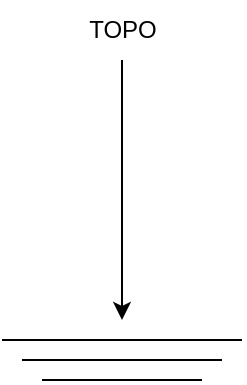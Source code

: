 <mxfile version="24.0.7" type="github" pages="31">
  <diagram name="0. Criar Pilha" id="Wnu0-PftNRKMy_tVJWF0">
    <mxGraphModel dx="1107" dy="583" grid="1" gridSize="10" guides="1" tooltips="1" connect="1" arrows="1" fold="1" page="1" pageScale="1" pageWidth="827" pageHeight="1169" math="0" shadow="0">
      <root>
        <mxCell id="0" />
        <mxCell id="1" parent="0" />
        <mxCell id="FvJYS_o57U0PSslsO1ts-2" value="" style="endArrow=classic;html=1;rounded=0;" edge="1" parent="1">
          <mxGeometry width="50" height="50" relative="1" as="geometry">
            <mxPoint x="100" y="40" as="sourcePoint" />
            <mxPoint x="100" y="170" as="targetPoint" />
          </mxGeometry>
        </mxCell>
        <mxCell id="FvJYS_o57U0PSslsO1ts-19" value="" style="endArrow=none;html=1;rounded=0;" edge="1" parent="1">
          <mxGeometry width="50" height="50" relative="1" as="geometry">
            <mxPoint x="40" y="180" as="sourcePoint" />
            <mxPoint x="80" y="180" as="targetPoint" />
          </mxGeometry>
        </mxCell>
        <mxCell id="FvJYS_o57U0PSslsO1ts-22" value="" style="endArrow=none;html=1;rounded=0;" edge="1" parent="1">
          <mxGeometry width="50" height="50" relative="1" as="geometry">
            <mxPoint x="40" y="180" as="sourcePoint" />
            <mxPoint x="160" y="180" as="targetPoint" />
          </mxGeometry>
        </mxCell>
        <mxCell id="FvJYS_o57U0PSslsO1ts-23" value="" style="endArrow=none;html=1;rounded=0;" edge="1" parent="1">
          <mxGeometry width="50" height="50" relative="1" as="geometry">
            <mxPoint x="50" y="190" as="sourcePoint" />
            <mxPoint x="150" y="190" as="targetPoint" />
          </mxGeometry>
        </mxCell>
        <mxCell id="FvJYS_o57U0PSslsO1ts-25" value="" style="endArrow=none;html=1;rounded=0;" edge="1" parent="1">
          <mxGeometry width="50" height="50" relative="1" as="geometry">
            <mxPoint x="60" y="200" as="sourcePoint" />
            <mxPoint x="140" y="200" as="targetPoint" />
          </mxGeometry>
        </mxCell>
        <mxCell id="FvJYS_o57U0PSslsO1ts-26" value="TOPO" style="text;html=1;align=center;verticalAlign=middle;resizable=0;points=[];autosize=1;strokeColor=none;fillColor=none;" vertex="1" parent="1">
          <mxGeometry x="70" y="10" width="60" height="30" as="geometry" />
        </mxCell>
      </root>
    </mxGraphModel>
  </diagram>
  <diagram name="1.0 Empilhar elemento 128" id="Ub2O3vb8n6PcGDQFu18v">
    <mxGraphModel dx="830" dy="438" grid="1" gridSize="10" guides="1" tooltips="1" connect="1" arrows="1" fold="1" page="1" pageScale="1" pageWidth="827" pageHeight="1169" math="0" shadow="0">
      <root>
        <mxCell id="NzqdXJMhmxqCp3WUzMmp-0" />
        <mxCell id="NzqdXJMhmxqCp3WUzMmp-1" parent="NzqdXJMhmxqCp3WUzMmp-0" />
        <mxCell id="NzqdXJMhmxqCp3WUzMmp-2" value="" style="endArrow=classic;html=1;rounded=0;" edge="1" parent="NzqdXJMhmxqCp3WUzMmp-1">
          <mxGeometry width="50" height="50" relative="1" as="geometry">
            <mxPoint x="80" y="40" as="sourcePoint" />
            <mxPoint x="80" y="170" as="targetPoint" />
          </mxGeometry>
        </mxCell>
        <mxCell id="NzqdXJMhmxqCp3WUzMmp-3" value="" style="endArrow=none;html=1;rounded=0;" edge="1" parent="NzqdXJMhmxqCp3WUzMmp-1">
          <mxGeometry width="50" height="50" relative="1" as="geometry">
            <mxPoint x="40" y="180" as="sourcePoint" />
            <mxPoint x="80" y="180" as="targetPoint" />
          </mxGeometry>
        </mxCell>
        <mxCell id="NzqdXJMhmxqCp3WUzMmp-4" value="" style="endArrow=none;html=1;rounded=0;" edge="1" parent="NzqdXJMhmxqCp3WUzMmp-1">
          <mxGeometry width="50" height="50" relative="1" as="geometry">
            <mxPoint x="20" y="180" as="sourcePoint" />
            <mxPoint x="140" y="180" as="targetPoint" />
          </mxGeometry>
        </mxCell>
        <mxCell id="NzqdXJMhmxqCp3WUzMmp-5" value="" style="endArrow=none;html=1;rounded=0;" edge="1" parent="NzqdXJMhmxqCp3WUzMmp-1">
          <mxGeometry width="50" height="50" relative="1" as="geometry">
            <mxPoint x="30" y="190" as="sourcePoint" />
            <mxPoint x="130" y="190" as="targetPoint" />
          </mxGeometry>
        </mxCell>
        <mxCell id="NzqdXJMhmxqCp3WUzMmp-6" value="" style="endArrow=none;html=1;rounded=0;" edge="1" parent="NzqdXJMhmxqCp3WUzMmp-1">
          <mxGeometry width="50" height="50" relative="1" as="geometry">
            <mxPoint x="40" y="200" as="sourcePoint" />
            <mxPoint x="120" y="200" as="targetPoint" />
          </mxGeometry>
        </mxCell>
        <mxCell id="NzqdXJMhmxqCp3WUzMmp-7" value="&lt;font style=&quot;font-size: 20px;&quot;&gt;TOPO&lt;/font&gt;" style="text;html=1;align=center;verticalAlign=middle;resizable=0;points=[];autosize=1;strokeColor=none;fillColor=none;" vertex="1" parent="NzqdXJMhmxqCp3WUzMmp-1">
          <mxGeometry x="40" width="80" height="40" as="geometry" />
        </mxCell>
        <mxCell id="9MNLEDkEcFp2tch1mSiT-0" value="" style="whiteSpace=wrap;html=1;aspect=fixed;" vertex="1" parent="NzqdXJMhmxqCp3WUzMmp-1">
          <mxGeometry x="240" y="40" width="80" height="80" as="geometry" />
        </mxCell>
        <mxCell id="9MNLEDkEcFp2tch1mSiT-1" value="&lt;font style=&quot;font-size: 20px;&quot;&gt;128&lt;/font&gt;" style="text;html=1;align=center;verticalAlign=middle;resizable=0;points=[];autosize=1;strokeColor=none;fillColor=none;" vertex="1" parent="NzqdXJMhmxqCp3WUzMmp-1">
          <mxGeometry x="250" y="60" width="60" height="40" as="geometry" />
        </mxCell>
        <mxCell id="9MNLEDkEcFp2tch1mSiT-3" value="" style="endArrow=none;html=1;rounded=0;" edge="1" parent="NzqdXJMhmxqCp3WUzMmp-1">
          <mxGeometry width="50" height="50" relative="1" as="geometry">
            <mxPoint x="220" y="180" as="sourcePoint" />
            <mxPoint x="340" y="180" as="targetPoint" />
          </mxGeometry>
        </mxCell>
        <mxCell id="9MNLEDkEcFp2tch1mSiT-4" value="" style="endArrow=none;html=1;rounded=0;" edge="1" parent="NzqdXJMhmxqCp3WUzMmp-1">
          <mxGeometry width="50" height="50" relative="1" as="geometry">
            <mxPoint x="230" y="190" as="sourcePoint" />
            <mxPoint x="330" y="190" as="targetPoint" />
          </mxGeometry>
        </mxCell>
        <mxCell id="9MNLEDkEcFp2tch1mSiT-5" value="" style="endArrow=none;html=1;rounded=0;" edge="1" parent="NzqdXJMhmxqCp3WUzMmp-1">
          <mxGeometry width="50" height="50" relative="1" as="geometry">
            <mxPoint x="240" y="200" as="sourcePoint" />
            <mxPoint x="320" y="200" as="targetPoint" />
          </mxGeometry>
        </mxCell>
        <mxCell id="9MNLEDkEcFp2tch1mSiT-8" value="" style="endArrow=classic;html=1;rounded=0;" edge="1" parent="NzqdXJMhmxqCp3WUzMmp-1">
          <mxGeometry width="50" height="50" relative="1" as="geometry">
            <mxPoint x="279.55" y="120" as="sourcePoint" />
            <mxPoint x="280" y="170" as="targetPoint" />
          </mxGeometry>
        </mxCell>
        <mxCell id="tcj4A-55dVorlOR9Aw8X-0" value="&lt;font style=&quot;font-size: 20px;&quot;&gt;NOVO&lt;/font&gt;" style="text;html=1;align=center;verticalAlign=middle;whiteSpace=wrap;rounded=0;" vertex="1" parent="NzqdXJMhmxqCp3WUzMmp-1">
          <mxGeometry x="370" y="10" width="44" height="40" as="geometry" />
        </mxCell>
        <mxCell id="tcj4A-55dVorlOR9Aw8X-1" value="" style="endArrow=classic;html=1;rounded=0;" edge="1" parent="NzqdXJMhmxqCp3WUzMmp-1">
          <mxGeometry width="50" height="50" relative="1" as="geometry">
            <mxPoint x="360" y="40" as="sourcePoint" />
            <mxPoint x="330" y="60" as="targetPoint" />
          </mxGeometry>
        </mxCell>
      </root>
    </mxGraphModel>
  </diagram>
  <diagram name="1.1 empilhar elemento 128" id="8x3O_oIP6Cj5EQW6JXyA">
    <mxGraphModel dx="1172" dy="618" grid="1" gridSize="10" guides="1" tooltips="1" connect="1" arrows="1" fold="1" page="1" pageScale="1" pageWidth="827" pageHeight="1169" math="0" shadow="0">
      <root>
        <mxCell id="1qeHFPBm2AIHXulWpIVZ-0" />
        <mxCell id="1qeHFPBm2AIHXulWpIVZ-1" parent="1qeHFPBm2AIHXulWpIVZ-0" />
        <mxCell id="1qeHFPBm2AIHXulWpIVZ-2" value="" style="endArrow=classic;html=1;rounded=0;" edge="1" parent="1qeHFPBm2AIHXulWpIVZ-1">
          <mxGeometry width="50" height="50" relative="1" as="geometry">
            <mxPoint x="80" y="40" as="sourcePoint" />
            <mxPoint x="80" y="170" as="targetPoint" />
          </mxGeometry>
        </mxCell>
        <mxCell id="1qeHFPBm2AIHXulWpIVZ-3" value="" style="endArrow=none;html=1;rounded=0;" edge="1" parent="1qeHFPBm2AIHXulWpIVZ-1">
          <mxGeometry width="50" height="50" relative="1" as="geometry">
            <mxPoint x="40" y="180" as="sourcePoint" />
            <mxPoint x="80" y="180" as="targetPoint" />
          </mxGeometry>
        </mxCell>
        <mxCell id="1qeHFPBm2AIHXulWpIVZ-4" value="" style="endArrow=none;html=1;rounded=0;" edge="1" parent="1qeHFPBm2AIHXulWpIVZ-1">
          <mxGeometry width="50" height="50" relative="1" as="geometry">
            <mxPoint x="20" y="180" as="sourcePoint" />
            <mxPoint x="140" y="180" as="targetPoint" />
          </mxGeometry>
        </mxCell>
        <mxCell id="1qeHFPBm2AIHXulWpIVZ-5" value="" style="endArrow=none;html=1;rounded=0;" edge="1" parent="1qeHFPBm2AIHXulWpIVZ-1">
          <mxGeometry width="50" height="50" relative="1" as="geometry">
            <mxPoint x="30" y="190" as="sourcePoint" />
            <mxPoint x="130" y="190" as="targetPoint" />
          </mxGeometry>
        </mxCell>
        <mxCell id="1qeHFPBm2AIHXulWpIVZ-6" value="" style="endArrow=none;html=1;rounded=0;" edge="1" parent="1qeHFPBm2AIHXulWpIVZ-1">
          <mxGeometry width="50" height="50" relative="1" as="geometry">
            <mxPoint x="40" y="200" as="sourcePoint" />
            <mxPoint x="120" y="200" as="targetPoint" />
          </mxGeometry>
        </mxCell>
        <mxCell id="1qeHFPBm2AIHXulWpIVZ-7" value="&lt;font style=&quot;font-size: 20px;&quot;&gt;TOPO&lt;/font&gt;" style="text;html=1;align=center;verticalAlign=middle;resizable=0;points=[];autosize=1;strokeColor=none;fillColor=none;" vertex="1" parent="1qeHFPBm2AIHXulWpIVZ-1">
          <mxGeometry x="40" width="80" height="40" as="geometry" />
        </mxCell>
        <mxCell id="1qeHFPBm2AIHXulWpIVZ-8" value="" style="whiteSpace=wrap;html=1;aspect=fixed;" vertex="1" parent="1qeHFPBm2AIHXulWpIVZ-1">
          <mxGeometry x="240" y="40" width="80" height="80" as="geometry" />
        </mxCell>
        <mxCell id="1qeHFPBm2AIHXulWpIVZ-9" value="&lt;font style=&quot;font-size: 20px;&quot;&gt;128&lt;/font&gt;" style="text;html=1;align=center;verticalAlign=middle;resizable=0;points=[];autosize=1;strokeColor=none;fillColor=none;" vertex="1" parent="1qeHFPBm2AIHXulWpIVZ-1">
          <mxGeometry x="250" y="60" width="60" height="40" as="geometry" />
        </mxCell>
        <mxCell id="1qeHFPBm2AIHXulWpIVZ-13" value="" style="endArrow=classic;html=1;rounded=0;exitX=0.353;exitY=1.042;exitDx=0;exitDy=0;exitPerimeter=0;" edge="1" parent="1qeHFPBm2AIHXulWpIVZ-1" source="1qeHFPBm2AIHXulWpIVZ-8">
          <mxGeometry width="50" height="50" relative="1" as="geometry">
            <mxPoint x="279.55" y="120" as="sourcePoint" />
            <mxPoint x="90" y="170" as="targetPoint" />
          </mxGeometry>
        </mxCell>
        <mxCell id="1qeHFPBm2AIHXulWpIVZ-14" value="&lt;font style=&quot;font-size: 20px;&quot;&gt;NOVO&lt;/font&gt;" style="text;html=1;align=center;verticalAlign=middle;whiteSpace=wrap;rounded=0;" vertex="1" parent="1qeHFPBm2AIHXulWpIVZ-1">
          <mxGeometry x="370" y="10" width="44" height="40" as="geometry" />
        </mxCell>
        <mxCell id="1qeHFPBm2AIHXulWpIVZ-15" value="" style="endArrow=classic;html=1;rounded=0;" edge="1" parent="1qeHFPBm2AIHXulWpIVZ-1">
          <mxGeometry width="50" height="50" relative="1" as="geometry">
            <mxPoint x="360" y="40" as="sourcePoint" />
            <mxPoint x="330" y="60" as="targetPoint" />
          </mxGeometry>
        </mxCell>
      </root>
    </mxGraphModel>
  </diagram>
  <diagram name="1.2 Empilhar elemento 128" id="LUE53tiIpUu6qs5TyJkP">
    <mxGraphModel dx="866" dy="457" grid="1" gridSize="10" guides="1" tooltips="1" connect="1" arrows="1" fold="1" page="1" pageScale="1" pageWidth="827" pageHeight="1169" math="0" shadow="0">
      <root>
        <mxCell id="5Ce8IUGojas_YQS10Hp6-0" />
        <mxCell id="5Ce8IUGojas_YQS10Hp6-1" parent="5Ce8IUGojas_YQS10Hp6-0" />
        <mxCell id="5Ce8IUGojas_YQS10Hp6-2" value="" style="endArrow=classic;html=1;rounded=0;" edge="1" parent="5Ce8IUGojas_YQS10Hp6-1">
          <mxGeometry width="50" height="50" relative="1" as="geometry">
            <mxPoint x="80" y="40" as="sourcePoint" />
            <mxPoint x="80" y="110" as="targetPoint" />
          </mxGeometry>
        </mxCell>
        <mxCell id="5Ce8IUGojas_YQS10Hp6-4" value="" style="endArrow=none;html=1;rounded=0;" edge="1" parent="5Ce8IUGojas_YQS10Hp6-1">
          <mxGeometry width="50" height="50" relative="1" as="geometry">
            <mxPoint x="20" y="300" as="sourcePoint" />
            <mxPoint x="140" y="300" as="targetPoint" />
          </mxGeometry>
        </mxCell>
        <mxCell id="5Ce8IUGojas_YQS10Hp6-5" value="" style="endArrow=none;html=1;rounded=0;" edge="1" parent="5Ce8IUGojas_YQS10Hp6-1">
          <mxGeometry width="50" height="50" relative="1" as="geometry">
            <mxPoint x="30" y="310" as="sourcePoint" />
            <mxPoint x="130" y="310" as="targetPoint" />
          </mxGeometry>
        </mxCell>
        <mxCell id="5Ce8IUGojas_YQS10Hp6-6" value="" style="endArrow=none;html=1;rounded=0;" edge="1" parent="5Ce8IUGojas_YQS10Hp6-1">
          <mxGeometry width="50" height="50" relative="1" as="geometry">
            <mxPoint x="40" y="320" as="sourcePoint" />
            <mxPoint x="120" y="320" as="targetPoint" />
          </mxGeometry>
        </mxCell>
        <mxCell id="5Ce8IUGojas_YQS10Hp6-7" value="&lt;font style=&quot;font-size: 20px;&quot;&gt;TOPO&lt;/font&gt;" style="text;html=1;align=center;verticalAlign=middle;resizable=0;points=[];autosize=1;strokeColor=none;fillColor=none;" vertex="1" parent="5Ce8IUGojas_YQS10Hp6-1">
          <mxGeometry x="40" width="80" height="40" as="geometry" />
        </mxCell>
        <mxCell id="5Ce8IUGojas_YQS10Hp6-8" value="" style="whiteSpace=wrap;html=1;aspect=fixed;" vertex="1" parent="5Ce8IUGojas_YQS10Hp6-1">
          <mxGeometry x="40" y="120" width="80" height="80" as="geometry" />
        </mxCell>
        <mxCell id="5Ce8IUGojas_YQS10Hp6-9" value="&lt;font style=&quot;font-size: 20px;&quot;&gt;128&lt;/font&gt;" style="text;html=1;align=center;verticalAlign=middle;resizable=0;points=[];autosize=1;strokeColor=none;fillColor=none;" vertex="1" parent="5Ce8IUGojas_YQS10Hp6-1">
          <mxGeometry x="50" y="140" width="60" height="40" as="geometry" />
        </mxCell>
        <mxCell id="5Ce8IUGojas_YQS10Hp6-13" value="" style="endArrow=classic;html=1;rounded=0;" edge="1" parent="5Ce8IUGojas_YQS10Hp6-1">
          <mxGeometry width="50" height="50" relative="1" as="geometry">
            <mxPoint x="80" y="210" as="sourcePoint" />
            <mxPoint x="80" y="290" as="targetPoint" />
          </mxGeometry>
        </mxCell>
      </root>
    </mxGraphModel>
  </diagram>
  <diagram name="2.0 Desempilhar" id="p5FzhvGXvvKxuK2CAs_n">
    <mxGraphModel dx="1172" dy="618" grid="1" gridSize="10" guides="1" tooltips="1" connect="1" arrows="1" fold="1" page="1" pageScale="1" pageWidth="827" pageHeight="1169" math="0" shadow="0">
      <root>
        <mxCell id="9kt3sSkfTmp_fRcpFkmU-0" />
        <mxCell id="9kt3sSkfTmp_fRcpFkmU-1" parent="9kt3sSkfTmp_fRcpFkmU-0" />
        <mxCell id="9kt3sSkfTmp_fRcpFkmU-2" value="" style="endArrow=classic;html=1;rounded=0;" edge="1" parent="9kt3sSkfTmp_fRcpFkmU-1">
          <mxGeometry width="50" height="50" relative="1" as="geometry">
            <mxPoint x="80" y="40" as="sourcePoint" />
            <mxPoint x="80" y="110" as="targetPoint" />
          </mxGeometry>
        </mxCell>
        <mxCell id="9kt3sSkfTmp_fRcpFkmU-3" value="" style="endArrow=none;html=1;rounded=0;" edge="1" parent="9kt3sSkfTmp_fRcpFkmU-1">
          <mxGeometry width="50" height="50" relative="1" as="geometry">
            <mxPoint x="20" y="300" as="sourcePoint" />
            <mxPoint x="140" y="300" as="targetPoint" />
          </mxGeometry>
        </mxCell>
        <mxCell id="9kt3sSkfTmp_fRcpFkmU-4" value="" style="endArrow=none;html=1;rounded=0;" edge="1" parent="9kt3sSkfTmp_fRcpFkmU-1">
          <mxGeometry width="50" height="50" relative="1" as="geometry">
            <mxPoint x="30" y="310" as="sourcePoint" />
            <mxPoint x="130" y="310" as="targetPoint" />
          </mxGeometry>
        </mxCell>
        <mxCell id="9kt3sSkfTmp_fRcpFkmU-5" value="" style="endArrow=none;html=1;rounded=0;" edge="1" parent="9kt3sSkfTmp_fRcpFkmU-1">
          <mxGeometry width="50" height="50" relative="1" as="geometry">
            <mxPoint x="40" y="320" as="sourcePoint" />
            <mxPoint x="120" y="320" as="targetPoint" />
          </mxGeometry>
        </mxCell>
        <mxCell id="9kt3sSkfTmp_fRcpFkmU-6" value="&lt;font style=&quot;font-size: 20px;&quot;&gt;TOPO&lt;/font&gt;" style="text;html=1;align=center;verticalAlign=middle;resizable=0;points=[];autosize=1;strokeColor=none;fillColor=none;" vertex="1" parent="9kt3sSkfTmp_fRcpFkmU-1">
          <mxGeometry x="40" width="80" height="40" as="geometry" />
        </mxCell>
        <mxCell id="9kt3sSkfTmp_fRcpFkmU-7" value="" style="whiteSpace=wrap;html=1;aspect=fixed;" vertex="1" parent="9kt3sSkfTmp_fRcpFkmU-1">
          <mxGeometry x="40" y="120" width="80" height="80" as="geometry" />
        </mxCell>
        <mxCell id="9kt3sSkfTmp_fRcpFkmU-8" value="&lt;font style=&quot;font-size: 20px;&quot;&gt;128&lt;/font&gt;" style="text;html=1;align=center;verticalAlign=middle;resizable=0;points=[];autosize=1;strokeColor=none;fillColor=none;" vertex="1" parent="9kt3sSkfTmp_fRcpFkmU-1">
          <mxGeometry x="50" y="140" width="60" height="40" as="geometry" />
        </mxCell>
        <mxCell id="9kt3sSkfTmp_fRcpFkmU-9" value="" style="endArrow=classic;html=1;rounded=0;" edge="1" parent="9kt3sSkfTmp_fRcpFkmU-1">
          <mxGeometry width="50" height="50" relative="1" as="geometry">
            <mxPoint x="80" y="210" as="sourcePoint" />
            <mxPoint x="80" y="290" as="targetPoint" />
          </mxGeometry>
        </mxCell>
        <mxCell id="uiYZEw4QJGTjSJBKRYni-0" value="&lt;font style=&quot;font-size: 20px;&quot;&gt;AUXILIAR&lt;/font&gt;" style="text;html=1;align=center;verticalAlign=middle;resizable=0;points=[];autosize=1;strokeColor=none;fillColor=none;" vertex="1" parent="9kt3sSkfTmp_fRcpFkmU-1">
          <mxGeometry x="210" y="140" width="110" height="40" as="geometry" />
        </mxCell>
        <mxCell id="uiYZEw4QJGTjSJBKRYni-1" value="" style="endArrow=classic;html=1;rounded=0;" edge="1" parent="9kt3sSkfTmp_fRcpFkmU-1">
          <mxGeometry width="50" height="50" relative="1" as="geometry">
            <mxPoint x="210" y="160" as="sourcePoint" />
            <mxPoint x="130" y="160" as="targetPoint" />
          </mxGeometry>
        </mxCell>
      </root>
    </mxGraphModel>
  </diagram>
  <diagram name="2.1 Desempilhar" id="DJJqEDfSqYFW-LNPsVq9">
    <mxGraphModel dx="569" dy="300" grid="1" gridSize="10" guides="1" tooltips="1" connect="1" arrows="1" fold="1" page="1" pageScale="1" pageWidth="827" pageHeight="1169" math="0" shadow="0">
      <root>
        <mxCell id="PZwIhQ-vmHW_mhXXS9Ew-0" />
        <mxCell id="PZwIhQ-vmHW_mhXXS9Ew-1" parent="PZwIhQ-vmHW_mhXXS9Ew-0" />
        <mxCell id="PZwIhQ-vmHW_mhXXS9Ew-2" value="" style="endArrow=classic;html=1;rounded=0;" edge="1" parent="PZwIhQ-vmHW_mhXXS9Ew-1" source="PZwIhQ-vmHW_mhXXS9Ew-6">
          <mxGeometry width="50" height="50" relative="1" as="geometry">
            <mxPoint x="170" y="230" as="sourcePoint" />
            <mxPoint x="90" y="290" as="targetPoint" />
          </mxGeometry>
        </mxCell>
        <mxCell id="PZwIhQ-vmHW_mhXXS9Ew-3" value="" style="endArrow=none;html=1;rounded=0;" edge="1" parent="PZwIhQ-vmHW_mhXXS9Ew-1">
          <mxGeometry width="50" height="50" relative="1" as="geometry">
            <mxPoint x="20" y="300" as="sourcePoint" />
            <mxPoint x="140" y="300" as="targetPoint" />
          </mxGeometry>
        </mxCell>
        <mxCell id="PZwIhQ-vmHW_mhXXS9Ew-4" value="" style="endArrow=none;html=1;rounded=0;" edge="1" parent="PZwIhQ-vmHW_mhXXS9Ew-1">
          <mxGeometry width="50" height="50" relative="1" as="geometry">
            <mxPoint x="30" y="310" as="sourcePoint" />
            <mxPoint x="130" y="310" as="targetPoint" />
          </mxGeometry>
        </mxCell>
        <mxCell id="PZwIhQ-vmHW_mhXXS9Ew-5" value="" style="endArrow=none;html=1;rounded=0;" edge="1" parent="PZwIhQ-vmHW_mhXXS9Ew-1">
          <mxGeometry width="50" height="50" relative="1" as="geometry">
            <mxPoint x="40" y="320" as="sourcePoint" />
            <mxPoint x="120" y="320" as="targetPoint" />
          </mxGeometry>
        </mxCell>
        <mxCell id="PZwIhQ-vmHW_mhXXS9Ew-6" value="&lt;font style=&quot;font-size: 20px;&quot;&gt;TOPO&lt;/font&gt;" style="text;html=1;align=center;verticalAlign=middle;resizable=0;points=[];autosize=1;strokeColor=none;fillColor=none;" vertex="1" parent="PZwIhQ-vmHW_mhXXS9Ew-1">
          <mxGeometry x="140" y="190" width="80" height="40" as="geometry" />
        </mxCell>
        <mxCell id="PZwIhQ-vmHW_mhXXS9Ew-7" value="" style="whiteSpace=wrap;html=1;aspect=fixed;" vertex="1" parent="PZwIhQ-vmHW_mhXXS9Ew-1">
          <mxGeometry x="40" y="120" width="80" height="80" as="geometry" />
        </mxCell>
        <mxCell id="PZwIhQ-vmHW_mhXXS9Ew-8" value="&lt;font style=&quot;font-size: 20px;&quot;&gt;128&lt;/font&gt;" style="text;html=1;align=center;verticalAlign=middle;resizable=0;points=[];autosize=1;strokeColor=none;fillColor=none;" vertex="1" parent="PZwIhQ-vmHW_mhXXS9Ew-1">
          <mxGeometry x="50" y="140" width="60" height="40" as="geometry" />
        </mxCell>
        <mxCell id="PZwIhQ-vmHW_mhXXS9Ew-9" value="" style="endArrow=classic;html=1;rounded=0;" edge="1" parent="PZwIhQ-vmHW_mhXXS9Ew-1">
          <mxGeometry width="50" height="50" relative="1" as="geometry">
            <mxPoint x="80" y="210" as="sourcePoint" />
            <mxPoint x="80" y="290" as="targetPoint" />
          </mxGeometry>
        </mxCell>
        <mxCell id="PZwIhQ-vmHW_mhXXS9Ew-10" value="&lt;font style=&quot;font-size: 20px;&quot;&gt;AUXILIAR&lt;/font&gt;" style="text;html=1;align=center;verticalAlign=middle;resizable=0;points=[];autosize=1;strokeColor=none;fillColor=none;" vertex="1" parent="PZwIhQ-vmHW_mhXXS9Ew-1">
          <mxGeometry x="210" y="140" width="110" height="40" as="geometry" />
        </mxCell>
        <mxCell id="PZwIhQ-vmHW_mhXXS9Ew-11" value="" style="endArrow=classic;html=1;rounded=0;" edge="1" parent="PZwIhQ-vmHW_mhXXS9Ew-1">
          <mxGeometry width="50" height="50" relative="1" as="geometry">
            <mxPoint x="210" y="160" as="sourcePoint" />
            <mxPoint x="130" y="160" as="targetPoint" />
          </mxGeometry>
        </mxCell>
      </root>
    </mxGraphModel>
  </diagram>
  <diagram name="2.2 Desempilhar" id="y7R6biTN53TB9zxoYk6C">
    <mxGraphModel dx="1172" dy="618" grid="1" gridSize="10" guides="1" tooltips="1" connect="1" arrows="1" fold="1" page="1" pageScale="1" pageWidth="827" pageHeight="1169" math="0" shadow="0">
      <root>
        <mxCell id="r3vECrETjsN1yieLMylo-0" />
        <mxCell id="r3vECrETjsN1yieLMylo-1" parent="r3vECrETjsN1yieLMylo-0" />
        <mxCell id="r3vECrETjsN1yieLMylo-2" value="" style="endArrow=classic;html=1;rounded=0;" edge="1" parent="r3vECrETjsN1yieLMylo-1" source="r3vECrETjsN1yieLMylo-6">
          <mxGeometry width="50" height="50" relative="1" as="geometry">
            <mxPoint x="170" y="230" as="sourcePoint" />
            <mxPoint x="90" y="290" as="targetPoint" />
          </mxGeometry>
        </mxCell>
        <mxCell id="r3vECrETjsN1yieLMylo-3" value="" style="endArrow=none;html=1;rounded=0;" edge="1" parent="r3vECrETjsN1yieLMylo-1">
          <mxGeometry width="50" height="50" relative="1" as="geometry">
            <mxPoint x="20" y="300" as="sourcePoint" />
            <mxPoint x="140" y="300" as="targetPoint" />
          </mxGeometry>
        </mxCell>
        <mxCell id="r3vECrETjsN1yieLMylo-4" value="" style="endArrow=none;html=1;rounded=0;" edge="1" parent="r3vECrETjsN1yieLMylo-1">
          <mxGeometry width="50" height="50" relative="1" as="geometry">
            <mxPoint x="30" y="310" as="sourcePoint" />
            <mxPoint x="130" y="310" as="targetPoint" />
          </mxGeometry>
        </mxCell>
        <mxCell id="r3vECrETjsN1yieLMylo-5" value="" style="endArrow=none;html=1;rounded=0;" edge="1" parent="r3vECrETjsN1yieLMylo-1">
          <mxGeometry width="50" height="50" relative="1" as="geometry">
            <mxPoint x="40" y="320" as="sourcePoint" />
            <mxPoint x="120" y="320" as="targetPoint" />
          </mxGeometry>
        </mxCell>
        <mxCell id="r3vECrETjsN1yieLMylo-6" value="&lt;font style=&quot;font-size: 20px;&quot;&gt;TOPO&lt;/font&gt;" style="text;html=1;align=center;verticalAlign=middle;resizable=0;points=[];autosize=1;strokeColor=none;fillColor=none;" vertex="1" parent="r3vECrETjsN1yieLMylo-1">
          <mxGeometry x="140" y="190" width="80" height="40" as="geometry" />
        </mxCell>
        <mxCell id="r3vECrETjsN1yieLMylo-7" value="" style="whiteSpace=wrap;html=1;aspect=fixed;" vertex="1" parent="r3vECrETjsN1yieLMylo-1">
          <mxGeometry x="40" y="120" width="80" height="80" as="geometry" />
        </mxCell>
        <mxCell id="r3vECrETjsN1yieLMylo-9" value="" style="endArrow=classic;html=1;rounded=0;" edge="1" parent="r3vECrETjsN1yieLMylo-1">
          <mxGeometry width="50" height="50" relative="1" as="geometry">
            <mxPoint x="80" y="210" as="sourcePoint" />
            <mxPoint x="80" y="290" as="targetPoint" />
          </mxGeometry>
        </mxCell>
        <mxCell id="r3vECrETjsN1yieLMylo-10" value="&lt;font style=&quot;font-size: 20px;&quot;&gt;AUXILIAR&lt;/font&gt;" style="text;html=1;align=center;verticalAlign=middle;resizable=0;points=[];autosize=1;strokeColor=none;fillColor=none;" vertex="1" parent="r3vECrETjsN1yieLMylo-1">
          <mxGeometry x="210" y="140" width="110" height="40" as="geometry" />
        </mxCell>
        <mxCell id="r3vECrETjsN1yieLMylo-11" value="" style="endArrow=classic;html=1;rounded=0;" edge="1" parent="r3vECrETjsN1yieLMylo-1">
          <mxGeometry width="50" height="50" relative="1" as="geometry">
            <mxPoint x="210" y="160" as="sourcePoint" />
            <mxPoint x="130" y="160" as="targetPoint" />
          </mxGeometry>
        </mxCell>
        <mxCell id="4lTB9pYkitew336KekEB-0" value="" style="shape=cross;whiteSpace=wrap;html=1;rotation=45;fillColor=#FFFF00;" vertex="1" parent="r3vECrETjsN1yieLMylo-1">
          <mxGeometry x="40" y="120" width="80" height="80" as="geometry" />
        </mxCell>
      </root>
    </mxGraphModel>
  </diagram>
  <diagram name="2.3 Desempilhar" id="4z1kZp5XC3V7_vZwFx8L">
    <mxGraphModel dx="996" dy="525" grid="1" gridSize="10" guides="1" tooltips="1" connect="1" arrows="1" fold="1" page="1" pageScale="1" pageWidth="827" pageHeight="1169" math="0" shadow="0">
      <root>
        <mxCell id="FPpp5pgeljDg1HjsjLFV-0" />
        <mxCell id="FPpp5pgeljDg1HjsjLFV-1" parent="FPpp5pgeljDg1HjsjLFV-0" />
        <mxCell id="FPpp5pgeljDg1HjsjLFV-2" value="" style="endArrow=classic;html=1;rounded=0;" edge="1" parent="FPpp5pgeljDg1HjsjLFV-1">
          <mxGeometry width="50" height="50" relative="1" as="geometry">
            <mxPoint x="100" y="40" as="sourcePoint" />
            <mxPoint x="100" y="170" as="targetPoint" />
          </mxGeometry>
        </mxCell>
        <mxCell id="FPpp5pgeljDg1HjsjLFV-3" value="" style="endArrow=none;html=1;rounded=0;" edge="1" parent="FPpp5pgeljDg1HjsjLFV-1">
          <mxGeometry width="50" height="50" relative="1" as="geometry">
            <mxPoint x="40" y="180" as="sourcePoint" />
            <mxPoint x="80" y="180" as="targetPoint" />
          </mxGeometry>
        </mxCell>
        <mxCell id="FPpp5pgeljDg1HjsjLFV-4" value="" style="endArrow=none;html=1;rounded=0;" edge="1" parent="FPpp5pgeljDg1HjsjLFV-1">
          <mxGeometry width="50" height="50" relative="1" as="geometry">
            <mxPoint x="40" y="180" as="sourcePoint" />
            <mxPoint x="160" y="180" as="targetPoint" />
          </mxGeometry>
        </mxCell>
        <mxCell id="FPpp5pgeljDg1HjsjLFV-5" value="" style="endArrow=none;html=1;rounded=0;" edge="1" parent="FPpp5pgeljDg1HjsjLFV-1">
          <mxGeometry width="50" height="50" relative="1" as="geometry">
            <mxPoint x="50" y="190" as="sourcePoint" />
            <mxPoint x="150" y="190" as="targetPoint" />
          </mxGeometry>
        </mxCell>
        <mxCell id="FPpp5pgeljDg1HjsjLFV-6" value="" style="endArrow=none;html=1;rounded=0;" edge="1" parent="FPpp5pgeljDg1HjsjLFV-1">
          <mxGeometry width="50" height="50" relative="1" as="geometry">
            <mxPoint x="60" y="200" as="sourcePoint" />
            <mxPoint x="140" y="200" as="targetPoint" />
          </mxGeometry>
        </mxCell>
        <mxCell id="FPpp5pgeljDg1HjsjLFV-7" value="TOPO" style="text;html=1;align=center;verticalAlign=middle;resizable=0;points=[];autosize=1;strokeColor=none;fillColor=none;" vertex="1" parent="FPpp5pgeljDg1HjsjLFV-1">
          <mxGeometry x="70" y="10" width="60" height="30" as="geometry" />
        </mxCell>
      </root>
    </mxGraphModel>
  </diagram>
  <diagram name="3.0 Empilhar elementos 66 e 15" id="3D-efIfN1WYJYn-Q74C2">
    <mxGraphModel dx="996" dy="525" grid="1" gridSize="10" guides="1" tooltips="1" connect="1" arrows="1" fold="1" page="1" pageScale="1" pageWidth="827" pageHeight="1169" math="0" shadow="0">
      <root>
        <mxCell id="DT6uAWiiHsTKRwb-MVDb-0" />
        <mxCell id="DT6uAWiiHsTKRwb-MVDb-1" parent="DT6uAWiiHsTKRwb-MVDb-0" />
        <mxCell id="DT6uAWiiHsTKRwb-MVDb-2" value="" style="endArrow=classic;html=1;rounded=0;" edge="1" parent="DT6uAWiiHsTKRwb-MVDb-1">
          <mxGeometry width="50" height="50" relative="1" as="geometry">
            <mxPoint x="80" y="40" as="sourcePoint" />
            <mxPoint x="80" y="170" as="targetPoint" />
          </mxGeometry>
        </mxCell>
        <mxCell id="DT6uAWiiHsTKRwb-MVDb-3" value="" style="endArrow=none;html=1;rounded=0;" edge="1" parent="DT6uAWiiHsTKRwb-MVDb-1">
          <mxGeometry width="50" height="50" relative="1" as="geometry">
            <mxPoint x="40" y="180" as="sourcePoint" />
            <mxPoint x="80" y="180" as="targetPoint" />
          </mxGeometry>
        </mxCell>
        <mxCell id="DT6uAWiiHsTKRwb-MVDb-4" value="" style="endArrow=none;html=1;rounded=0;" edge="1" parent="DT6uAWiiHsTKRwb-MVDb-1">
          <mxGeometry width="50" height="50" relative="1" as="geometry">
            <mxPoint x="20" y="180" as="sourcePoint" />
            <mxPoint x="140" y="180" as="targetPoint" />
          </mxGeometry>
        </mxCell>
        <mxCell id="DT6uAWiiHsTKRwb-MVDb-5" value="" style="endArrow=none;html=1;rounded=0;" edge="1" parent="DT6uAWiiHsTKRwb-MVDb-1">
          <mxGeometry width="50" height="50" relative="1" as="geometry">
            <mxPoint x="30" y="190" as="sourcePoint" />
            <mxPoint x="130" y="190" as="targetPoint" />
          </mxGeometry>
        </mxCell>
        <mxCell id="DT6uAWiiHsTKRwb-MVDb-6" value="" style="endArrow=none;html=1;rounded=0;" edge="1" parent="DT6uAWiiHsTKRwb-MVDb-1">
          <mxGeometry width="50" height="50" relative="1" as="geometry">
            <mxPoint x="40" y="200" as="sourcePoint" />
            <mxPoint x="120" y="200" as="targetPoint" />
          </mxGeometry>
        </mxCell>
        <mxCell id="DT6uAWiiHsTKRwb-MVDb-7" value="&lt;font style=&quot;font-size: 20px;&quot;&gt;TOPO&lt;/font&gt;" style="text;html=1;align=center;verticalAlign=middle;resizable=0;points=[];autosize=1;strokeColor=none;fillColor=none;" vertex="1" parent="DT6uAWiiHsTKRwb-MVDb-1">
          <mxGeometry x="40" width="80" height="40" as="geometry" />
        </mxCell>
        <mxCell id="DT6uAWiiHsTKRwb-MVDb-8" value="" style="whiteSpace=wrap;html=1;aspect=fixed;" vertex="1" parent="DT6uAWiiHsTKRwb-MVDb-1">
          <mxGeometry x="240" y="40" width="80" height="80" as="geometry" />
        </mxCell>
        <mxCell id="DT6uAWiiHsTKRwb-MVDb-9" value="&lt;font style=&quot;font-size: 20px;&quot;&gt;66&lt;/font&gt;" style="text;html=1;align=center;verticalAlign=middle;resizable=0;points=[];autosize=1;strokeColor=none;fillColor=none;" vertex="1" parent="DT6uAWiiHsTKRwb-MVDb-1">
          <mxGeometry x="255" y="60" width="50" height="40" as="geometry" />
        </mxCell>
        <mxCell id="DT6uAWiiHsTKRwb-MVDb-10" value="" style="endArrow=none;html=1;rounded=0;" edge="1" parent="DT6uAWiiHsTKRwb-MVDb-1">
          <mxGeometry width="50" height="50" relative="1" as="geometry">
            <mxPoint x="220" y="180" as="sourcePoint" />
            <mxPoint x="340" y="180" as="targetPoint" />
          </mxGeometry>
        </mxCell>
        <mxCell id="DT6uAWiiHsTKRwb-MVDb-11" value="" style="endArrow=none;html=1;rounded=0;" edge="1" parent="DT6uAWiiHsTKRwb-MVDb-1">
          <mxGeometry width="50" height="50" relative="1" as="geometry">
            <mxPoint x="230" y="190" as="sourcePoint" />
            <mxPoint x="330" y="190" as="targetPoint" />
          </mxGeometry>
        </mxCell>
        <mxCell id="DT6uAWiiHsTKRwb-MVDb-12" value="" style="endArrow=none;html=1;rounded=0;" edge="1" parent="DT6uAWiiHsTKRwb-MVDb-1">
          <mxGeometry width="50" height="50" relative="1" as="geometry">
            <mxPoint x="240" y="200" as="sourcePoint" />
            <mxPoint x="320" y="200" as="targetPoint" />
          </mxGeometry>
        </mxCell>
        <mxCell id="DT6uAWiiHsTKRwb-MVDb-13" value="" style="endArrow=classic;html=1;rounded=0;" edge="1" parent="DT6uAWiiHsTKRwb-MVDb-1">
          <mxGeometry width="50" height="50" relative="1" as="geometry">
            <mxPoint x="279.55" y="120" as="sourcePoint" />
            <mxPoint x="280" y="170" as="targetPoint" />
          </mxGeometry>
        </mxCell>
        <mxCell id="DT6uAWiiHsTKRwb-MVDb-14" value="&lt;font style=&quot;font-size: 20px;&quot;&gt;NOVO&lt;/font&gt;" style="text;html=1;align=center;verticalAlign=middle;whiteSpace=wrap;rounded=0;" vertex="1" parent="DT6uAWiiHsTKRwb-MVDb-1">
          <mxGeometry x="370" y="10" width="44" height="40" as="geometry" />
        </mxCell>
        <mxCell id="DT6uAWiiHsTKRwb-MVDb-15" value="" style="endArrow=classic;html=1;rounded=0;" edge="1" parent="DT6uAWiiHsTKRwb-MVDb-1">
          <mxGeometry width="50" height="50" relative="1" as="geometry">
            <mxPoint x="360" y="40" as="sourcePoint" />
            <mxPoint x="330" y="60" as="targetPoint" />
          </mxGeometry>
        </mxCell>
      </root>
    </mxGraphModel>
  </diagram>
  <diagram name="3.1 Empilhar elementos 66 e 15" id="OenphTXgXmEXX3XxeTTs">
    <mxGraphModel dx="996" dy="525" grid="1" gridSize="10" guides="1" tooltips="1" connect="1" arrows="1" fold="1" page="1" pageScale="1" pageWidth="827" pageHeight="1169" math="0" shadow="0">
      <root>
        <mxCell id="P6OJ-VrzDvjPwXaPdpXf-0" />
        <mxCell id="P6OJ-VrzDvjPwXaPdpXf-1" parent="P6OJ-VrzDvjPwXaPdpXf-0" />
        <mxCell id="P6OJ-VrzDvjPwXaPdpXf-2" value="" style="endArrow=classic;html=1;rounded=0;" edge="1" parent="P6OJ-VrzDvjPwXaPdpXf-1">
          <mxGeometry width="50" height="50" relative="1" as="geometry">
            <mxPoint x="80" y="40" as="sourcePoint" />
            <mxPoint x="80" y="170" as="targetPoint" />
          </mxGeometry>
        </mxCell>
        <mxCell id="P6OJ-VrzDvjPwXaPdpXf-3" value="" style="endArrow=none;html=1;rounded=0;" edge="1" parent="P6OJ-VrzDvjPwXaPdpXf-1">
          <mxGeometry width="50" height="50" relative="1" as="geometry">
            <mxPoint x="40" y="180" as="sourcePoint" />
            <mxPoint x="80" y="180" as="targetPoint" />
          </mxGeometry>
        </mxCell>
        <mxCell id="P6OJ-VrzDvjPwXaPdpXf-4" value="" style="endArrow=none;html=1;rounded=0;" edge="1" parent="P6OJ-VrzDvjPwXaPdpXf-1">
          <mxGeometry width="50" height="50" relative="1" as="geometry">
            <mxPoint x="20" y="180" as="sourcePoint" />
            <mxPoint x="140" y="180" as="targetPoint" />
          </mxGeometry>
        </mxCell>
        <mxCell id="P6OJ-VrzDvjPwXaPdpXf-5" value="" style="endArrow=none;html=1;rounded=0;" edge="1" parent="P6OJ-VrzDvjPwXaPdpXf-1">
          <mxGeometry width="50" height="50" relative="1" as="geometry">
            <mxPoint x="30" y="190" as="sourcePoint" />
            <mxPoint x="130" y="190" as="targetPoint" />
          </mxGeometry>
        </mxCell>
        <mxCell id="P6OJ-VrzDvjPwXaPdpXf-6" value="" style="endArrow=none;html=1;rounded=0;" edge="1" parent="P6OJ-VrzDvjPwXaPdpXf-1">
          <mxGeometry width="50" height="50" relative="1" as="geometry">
            <mxPoint x="40" y="200" as="sourcePoint" />
            <mxPoint x="120" y="200" as="targetPoint" />
          </mxGeometry>
        </mxCell>
        <mxCell id="P6OJ-VrzDvjPwXaPdpXf-7" value="&lt;font style=&quot;font-size: 20px;&quot;&gt;TOPO&lt;/font&gt;" style="text;html=1;align=center;verticalAlign=middle;resizable=0;points=[];autosize=1;strokeColor=none;fillColor=none;" vertex="1" parent="P6OJ-VrzDvjPwXaPdpXf-1">
          <mxGeometry x="40" width="80" height="40" as="geometry" />
        </mxCell>
        <mxCell id="P6OJ-VrzDvjPwXaPdpXf-8" value="" style="whiteSpace=wrap;html=1;aspect=fixed;" vertex="1" parent="P6OJ-VrzDvjPwXaPdpXf-1">
          <mxGeometry x="240" y="40" width="80" height="80" as="geometry" />
        </mxCell>
        <mxCell id="P6OJ-VrzDvjPwXaPdpXf-9" value="&lt;font style=&quot;font-size: 20px;&quot;&gt;66&lt;/font&gt;" style="text;html=1;align=center;verticalAlign=middle;resizable=0;points=[];autosize=1;strokeColor=none;fillColor=none;" vertex="1" parent="P6OJ-VrzDvjPwXaPdpXf-1">
          <mxGeometry x="255" y="60" width="50" height="40" as="geometry" />
        </mxCell>
        <mxCell id="P6OJ-VrzDvjPwXaPdpXf-10" value="" style="endArrow=classic;html=1;rounded=0;exitX=0.353;exitY=1.042;exitDx=0;exitDy=0;exitPerimeter=0;" edge="1" parent="P6OJ-VrzDvjPwXaPdpXf-1" source="P6OJ-VrzDvjPwXaPdpXf-8">
          <mxGeometry width="50" height="50" relative="1" as="geometry">
            <mxPoint x="279.55" y="120" as="sourcePoint" />
            <mxPoint x="90" y="170" as="targetPoint" />
          </mxGeometry>
        </mxCell>
        <mxCell id="P6OJ-VrzDvjPwXaPdpXf-11" value="&lt;font style=&quot;font-size: 20px;&quot;&gt;NOVO&lt;/font&gt;" style="text;html=1;align=center;verticalAlign=middle;whiteSpace=wrap;rounded=0;" vertex="1" parent="P6OJ-VrzDvjPwXaPdpXf-1">
          <mxGeometry x="370" y="10" width="44" height="40" as="geometry" />
        </mxCell>
        <mxCell id="P6OJ-VrzDvjPwXaPdpXf-12" value="" style="endArrow=classic;html=1;rounded=0;" edge="1" parent="P6OJ-VrzDvjPwXaPdpXf-1">
          <mxGeometry width="50" height="50" relative="1" as="geometry">
            <mxPoint x="360" y="40" as="sourcePoint" />
            <mxPoint x="330" y="60" as="targetPoint" />
          </mxGeometry>
        </mxCell>
      </root>
    </mxGraphModel>
  </diagram>
  <diagram name="3.2 Empilhar elementos 66 e 15" id="NkNpnEQ6pA4FEeJe1ze2">
    <mxGraphModel dx="996" dy="525" grid="1" gridSize="10" guides="1" tooltips="1" connect="1" arrows="1" fold="1" page="1" pageScale="1" pageWidth="827" pageHeight="1169" math="0" shadow="0">
      <root>
        <mxCell id="59ENm0pO00unPQsNeU_5-0" />
        <mxCell id="59ENm0pO00unPQsNeU_5-1" parent="59ENm0pO00unPQsNeU_5-0" />
        <mxCell id="59ENm0pO00unPQsNeU_5-2" value="" style="endArrow=classic;html=1;rounded=0;" edge="1" parent="59ENm0pO00unPQsNeU_5-1">
          <mxGeometry width="50" height="50" relative="1" as="geometry">
            <mxPoint x="80" y="40" as="sourcePoint" />
            <mxPoint x="80" y="110" as="targetPoint" />
          </mxGeometry>
        </mxCell>
        <mxCell id="59ENm0pO00unPQsNeU_5-3" value="" style="endArrow=none;html=1;rounded=0;" edge="1" parent="59ENm0pO00unPQsNeU_5-1">
          <mxGeometry width="50" height="50" relative="1" as="geometry">
            <mxPoint x="20" y="300" as="sourcePoint" />
            <mxPoint x="140" y="300" as="targetPoint" />
          </mxGeometry>
        </mxCell>
        <mxCell id="59ENm0pO00unPQsNeU_5-4" value="" style="endArrow=none;html=1;rounded=0;" edge="1" parent="59ENm0pO00unPQsNeU_5-1">
          <mxGeometry width="50" height="50" relative="1" as="geometry">
            <mxPoint x="30" y="310" as="sourcePoint" />
            <mxPoint x="130" y="310" as="targetPoint" />
          </mxGeometry>
        </mxCell>
        <mxCell id="59ENm0pO00unPQsNeU_5-5" value="" style="endArrow=none;html=1;rounded=0;" edge="1" parent="59ENm0pO00unPQsNeU_5-1">
          <mxGeometry width="50" height="50" relative="1" as="geometry">
            <mxPoint x="40" y="320" as="sourcePoint" />
            <mxPoint x="120" y="320" as="targetPoint" />
          </mxGeometry>
        </mxCell>
        <mxCell id="59ENm0pO00unPQsNeU_5-6" value="&lt;font style=&quot;font-size: 20px;&quot;&gt;TOPO&lt;/font&gt;" style="text;html=1;align=center;verticalAlign=middle;resizable=0;points=[];autosize=1;strokeColor=none;fillColor=none;" vertex="1" parent="59ENm0pO00unPQsNeU_5-1">
          <mxGeometry x="40" width="80" height="40" as="geometry" />
        </mxCell>
        <mxCell id="59ENm0pO00unPQsNeU_5-7" value="" style="whiteSpace=wrap;html=1;aspect=fixed;" vertex="1" parent="59ENm0pO00unPQsNeU_5-1">
          <mxGeometry x="40" y="120" width="80" height="80" as="geometry" />
        </mxCell>
        <mxCell id="59ENm0pO00unPQsNeU_5-8" value="&lt;font style=&quot;font-size: 20px;&quot;&gt;66&lt;/font&gt;&lt;div&gt;&lt;font style=&quot;font-size: 20px;&quot;&gt;&lt;br&gt;&lt;/font&gt;&lt;/div&gt;" style="text;html=1;align=center;verticalAlign=middle;resizable=0;points=[];autosize=1;strokeColor=none;fillColor=none;" vertex="1" parent="59ENm0pO00unPQsNeU_5-1">
          <mxGeometry x="55" y="140" width="50" height="60" as="geometry" />
        </mxCell>
        <mxCell id="59ENm0pO00unPQsNeU_5-9" value="" style="endArrow=classic;html=1;rounded=0;" edge="1" parent="59ENm0pO00unPQsNeU_5-1">
          <mxGeometry width="50" height="50" relative="1" as="geometry">
            <mxPoint x="80" y="210" as="sourcePoint" />
            <mxPoint x="80" y="290" as="targetPoint" />
          </mxGeometry>
        </mxCell>
      </root>
    </mxGraphModel>
  </diagram>
  <diagram name="3.3 Empilhar elementos 66 e 15" id="AKObe2KSzwW6LQG1tfg2">
    <mxGraphModel dx="797" dy="420" grid="1" gridSize="10" guides="1" tooltips="1" connect="1" arrows="1" fold="1" page="1" pageScale="1" pageWidth="827" pageHeight="1169" math="0" shadow="0">
      <root>
        <mxCell id="uY6VRhbLVP4rUi1sx4RV-0" />
        <mxCell id="uY6VRhbLVP4rUi1sx4RV-1" parent="uY6VRhbLVP4rUi1sx4RV-0" />
        <mxCell id="uY6VRhbLVP4rUi1sx4RV-2" value="" style="endArrow=classic;html=1;rounded=0;" edge="1" parent="uY6VRhbLVP4rUi1sx4RV-1">
          <mxGeometry width="50" height="50" relative="1" as="geometry">
            <mxPoint x="80" y="40" as="sourcePoint" />
            <mxPoint x="80" y="110" as="targetPoint" />
          </mxGeometry>
        </mxCell>
        <mxCell id="uY6VRhbLVP4rUi1sx4RV-3" value="" style="endArrow=none;html=1;rounded=0;" edge="1" parent="uY6VRhbLVP4rUi1sx4RV-1">
          <mxGeometry width="50" height="50" relative="1" as="geometry">
            <mxPoint x="20" y="300" as="sourcePoint" />
            <mxPoint x="140" y="300" as="targetPoint" />
          </mxGeometry>
        </mxCell>
        <mxCell id="uY6VRhbLVP4rUi1sx4RV-4" value="" style="endArrow=none;html=1;rounded=0;" edge="1" parent="uY6VRhbLVP4rUi1sx4RV-1">
          <mxGeometry width="50" height="50" relative="1" as="geometry">
            <mxPoint x="30" y="310" as="sourcePoint" />
            <mxPoint x="130" y="310" as="targetPoint" />
          </mxGeometry>
        </mxCell>
        <mxCell id="uY6VRhbLVP4rUi1sx4RV-5" value="" style="endArrow=none;html=1;rounded=0;" edge="1" parent="uY6VRhbLVP4rUi1sx4RV-1">
          <mxGeometry width="50" height="50" relative="1" as="geometry">
            <mxPoint x="40" y="320" as="sourcePoint" />
            <mxPoint x="120" y="320" as="targetPoint" />
          </mxGeometry>
        </mxCell>
        <mxCell id="uY6VRhbLVP4rUi1sx4RV-6" value="&lt;font style=&quot;font-size: 20px;&quot;&gt;TOPO&lt;/font&gt;" style="text;html=1;align=center;verticalAlign=middle;resizable=0;points=[];autosize=1;strokeColor=none;fillColor=none;" vertex="1" parent="uY6VRhbLVP4rUi1sx4RV-1">
          <mxGeometry x="40" width="80" height="40" as="geometry" />
        </mxCell>
        <mxCell id="uY6VRhbLVP4rUi1sx4RV-7" value="" style="whiteSpace=wrap;html=1;aspect=fixed;" vertex="1" parent="uY6VRhbLVP4rUi1sx4RV-1">
          <mxGeometry x="40" y="120" width="80" height="80" as="geometry" />
        </mxCell>
        <mxCell id="uY6VRhbLVP4rUi1sx4RV-8" value="&lt;font style=&quot;font-size: 20px;&quot;&gt;66&lt;/font&gt;&lt;div&gt;&lt;font style=&quot;font-size: 20px;&quot;&gt;&lt;br&gt;&lt;/font&gt;&lt;/div&gt;" style="text;html=1;align=center;verticalAlign=middle;resizable=0;points=[];autosize=1;strokeColor=none;fillColor=none;" vertex="1" parent="uY6VRhbLVP4rUi1sx4RV-1">
          <mxGeometry x="55" y="140" width="50" height="60" as="geometry" />
        </mxCell>
        <mxCell id="uY6VRhbLVP4rUi1sx4RV-9" value="" style="endArrow=classic;html=1;rounded=0;" edge="1" parent="uY6VRhbLVP4rUi1sx4RV-1">
          <mxGeometry width="50" height="50" relative="1" as="geometry">
            <mxPoint x="80" y="210" as="sourcePoint" />
            <mxPoint x="80" y="290" as="targetPoint" />
          </mxGeometry>
        </mxCell>
        <mxCell id="a_-xMGZdnR-WVqY3nbv5-0" value="" style="endArrow=none;html=1;rounded=0;" edge="1" parent="uY6VRhbLVP4rUi1sx4RV-1">
          <mxGeometry width="50" height="50" relative="1" as="geometry">
            <mxPoint x="140" y="220" as="sourcePoint" />
            <mxPoint x="260" y="220" as="targetPoint" />
          </mxGeometry>
        </mxCell>
        <mxCell id="a_-xMGZdnR-WVqY3nbv5-1" value="" style="endArrow=none;html=1;rounded=0;" edge="1" parent="uY6VRhbLVP4rUi1sx4RV-1">
          <mxGeometry width="50" height="50" relative="1" as="geometry">
            <mxPoint x="150" y="230" as="sourcePoint" />
            <mxPoint x="250" y="230" as="targetPoint" />
          </mxGeometry>
        </mxCell>
        <mxCell id="a_-xMGZdnR-WVqY3nbv5-2" value="" style="endArrow=none;html=1;rounded=0;" edge="1" parent="uY6VRhbLVP4rUi1sx4RV-1">
          <mxGeometry width="50" height="50" relative="1" as="geometry">
            <mxPoint x="160" y="240" as="sourcePoint" />
            <mxPoint x="240" y="240" as="targetPoint" />
          </mxGeometry>
        </mxCell>
        <mxCell id="a_-xMGZdnR-WVqY3nbv5-3" value="" style="whiteSpace=wrap;html=1;aspect=fixed;" vertex="1" parent="uY6VRhbLVP4rUi1sx4RV-1">
          <mxGeometry x="160" y="40" width="80" height="80" as="geometry" />
        </mxCell>
        <mxCell id="a_-xMGZdnR-WVqY3nbv5-4" value="&lt;div&gt;&lt;font style=&quot;font-size: 20px;&quot;&gt;15&lt;/font&gt;&lt;/div&gt;" style="text;html=1;align=center;verticalAlign=middle;resizable=0;points=[];autosize=1;strokeColor=none;fillColor=none;" vertex="1" parent="uY6VRhbLVP4rUi1sx4RV-1">
          <mxGeometry x="175" y="60" width="50" height="40" as="geometry" />
        </mxCell>
        <mxCell id="a_-xMGZdnR-WVqY3nbv5-5" value="" style="endArrow=classic;html=1;rounded=0;" edge="1" parent="uY6VRhbLVP4rUi1sx4RV-1">
          <mxGeometry width="50" height="50" relative="1" as="geometry">
            <mxPoint x="200" y="130" as="sourcePoint" />
            <mxPoint x="200" y="210" as="targetPoint" />
          </mxGeometry>
        </mxCell>
        <mxCell id="ksUrSZqifeNEeFmRwkh1-0" value="&lt;font style=&quot;font-size: 20px;&quot;&gt;NOVO&lt;/font&gt;" style="text;html=1;align=center;verticalAlign=middle;resizable=0;points=[];autosize=1;strokeColor=none;fillColor=none;" vertex="1" parent="uY6VRhbLVP4rUi1sx4RV-1">
          <mxGeometry x="260" y="10" width="80" height="40" as="geometry" />
        </mxCell>
        <mxCell id="ksUrSZqifeNEeFmRwkh1-1" value="" style="endArrow=classic;html=1;rounded=0;entryX=1;entryY=0.5;entryDx=0;entryDy=0;" edge="1" parent="uY6VRhbLVP4rUi1sx4RV-1" target="a_-xMGZdnR-WVqY3nbv5-3">
          <mxGeometry width="50" height="50" relative="1" as="geometry">
            <mxPoint x="295" y="40" as="sourcePoint" />
            <mxPoint x="225" y="60" as="targetPoint" />
          </mxGeometry>
        </mxCell>
      </root>
    </mxGraphModel>
  </diagram>
  <diagram name="3.4 Empilhar elementos 66 e 15" id="ahdefnTBzb-dBVIkq2tu">
    <mxGraphModel dx="996" dy="525" grid="1" gridSize="10" guides="1" tooltips="1" connect="1" arrows="1" fold="1" page="1" pageScale="1" pageWidth="827" pageHeight="1169" math="0" shadow="0">
      <root>
        <mxCell id="wNOal3gId8uiA1ly9CSa-0" />
        <mxCell id="wNOal3gId8uiA1ly9CSa-1" parent="wNOal3gId8uiA1ly9CSa-0" />
        <mxCell id="wNOal3gId8uiA1ly9CSa-2" value="" style="endArrow=classic;html=1;rounded=0;" edge="1" parent="wNOal3gId8uiA1ly9CSa-1">
          <mxGeometry width="50" height="50" relative="1" as="geometry">
            <mxPoint x="80" y="40" as="sourcePoint" />
            <mxPoint x="80" y="110" as="targetPoint" />
          </mxGeometry>
        </mxCell>
        <mxCell id="wNOal3gId8uiA1ly9CSa-3" value="" style="endArrow=none;html=1;rounded=0;" edge="1" parent="wNOal3gId8uiA1ly9CSa-1">
          <mxGeometry width="50" height="50" relative="1" as="geometry">
            <mxPoint x="20" y="300" as="sourcePoint" />
            <mxPoint x="140" y="300" as="targetPoint" />
          </mxGeometry>
        </mxCell>
        <mxCell id="wNOal3gId8uiA1ly9CSa-4" value="" style="endArrow=none;html=1;rounded=0;" edge="1" parent="wNOal3gId8uiA1ly9CSa-1">
          <mxGeometry width="50" height="50" relative="1" as="geometry">
            <mxPoint x="30" y="310" as="sourcePoint" />
            <mxPoint x="130" y="310" as="targetPoint" />
          </mxGeometry>
        </mxCell>
        <mxCell id="wNOal3gId8uiA1ly9CSa-5" value="" style="endArrow=none;html=1;rounded=0;" edge="1" parent="wNOal3gId8uiA1ly9CSa-1">
          <mxGeometry width="50" height="50" relative="1" as="geometry">
            <mxPoint x="40" y="320" as="sourcePoint" />
            <mxPoint x="120" y="320" as="targetPoint" />
          </mxGeometry>
        </mxCell>
        <mxCell id="wNOal3gId8uiA1ly9CSa-6" value="&lt;font style=&quot;font-size: 20px;&quot;&gt;TOPO&lt;/font&gt;" style="text;html=1;align=center;verticalAlign=middle;resizable=0;points=[];autosize=1;strokeColor=none;fillColor=none;" vertex="1" parent="wNOal3gId8uiA1ly9CSa-1">
          <mxGeometry x="40" width="80" height="40" as="geometry" />
        </mxCell>
        <mxCell id="wNOal3gId8uiA1ly9CSa-7" value="" style="whiteSpace=wrap;html=1;aspect=fixed;" vertex="1" parent="wNOal3gId8uiA1ly9CSa-1">
          <mxGeometry x="40" y="120" width="80" height="80" as="geometry" />
        </mxCell>
        <mxCell id="wNOal3gId8uiA1ly9CSa-8" value="&lt;font style=&quot;font-size: 20px;&quot;&gt;66&lt;/font&gt;&lt;div&gt;&lt;font style=&quot;font-size: 20px;&quot;&gt;&lt;br&gt;&lt;/font&gt;&lt;/div&gt;" style="text;html=1;align=center;verticalAlign=middle;resizable=0;points=[];autosize=1;strokeColor=none;fillColor=none;" vertex="1" parent="wNOal3gId8uiA1ly9CSa-1">
          <mxGeometry x="55" y="140" width="50" height="60" as="geometry" />
        </mxCell>
        <mxCell id="wNOal3gId8uiA1ly9CSa-9" value="" style="endArrow=classic;html=1;rounded=0;" edge="1" parent="wNOal3gId8uiA1ly9CSa-1">
          <mxGeometry width="50" height="50" relative="1" as="geometry">
            <mxPoint x="80" y="210" as="sourcePoint" />
            <mxPoint x="80" y="290" as="targetPoint" />
          </mxGeometry>
        </mxCell>
        <mxCell id="wNOal3gId8uiA1ly9CSa-13" value="" style="whiteSpace=wrap;html=1;aspect=fixed;" vertex="1" parent="wNOal3gId8uiA1ly9CSa-1">
          <mxGeometry x="160" y="40" width="80" height="80" as="geometry" />
        </mxCell>
        <mxCell id="wNOal3gId8uiA1ly9CSa-14" value="&lt;div&gt;&lt;font style=&quot;font-size: 20px;&quot;&gt;15&lt;/font&gt;&lt;/div&gt;" style="text;html=1;align=center;verticalAlign=middle;resizable=0;points=[];autosize=1;strokeColor=none;fillColor=none;" vertex="1" parent="wNOal3gId8uiA1ly9CSa-1">
          <mxGeometry x="175" y="60" width="50" height="40" as="geometry" />
        </mxCell>
        <mxCell id="wNOal3gId8uiA1ly9CSa-15" value="" style="endArrow=classic;html=1;rounded=0;exitX=0.5;exitY=1;exitDx=0;exitDy=0;entryX=1;entryY=0.5;entryDx=0;entryDy=0;" edge="1" parent="wNOal3gId8uiA1ly9CSa-1" target="wNOal3gId8uiA1ly9CSa-7" source="wNOal3gId8uiA1ly9CSa-13">
          <mxGeometry width="50" height="50" relative="1" as="geometry">
            <mxPoint x="190" y="130" as="sourcePoint" />
            <mxPoint x="130" y="150" as="targetPoint" />
          </mxGeometry>
        </mxCell>
        <mxCell id="hfTWXfBt9TBPwebwZBpo-0" value="&lt;font style=&quot;font-size: 20px;&quot;&gt;NOVO&lt;/font&gt;" style="text;html=1;align=center;verticalAlign=middle;resizable=0;points=[];autosize=1;strokeColor=none;fillColor=none;" vertex="1" parent="wNOal3gId8uiA1ly9CSa-1">
          <mxGeometry x="260" y="10" width="80" height="40" as="geometry" />
        </mxCell>
        <mxCell id="hfTWXfBt9TBPwebwZBpo-1" value="" style="endArrow=classic;html=1;rounded=0;entryX=1;entryY=0.5;entryDx=0;entryDy=0;" edge="1" parent="wNOal3gId8uiA1ly9CSa-1">
          <mxGeometry width="50" height="50" relative="1" as="geometry">
            <mxPoint x="295" y="40" as="sourcePoint" />
            <mxPoint x="240" y="80" as="targetPoint" />
          </mxGeometry>
        </mxCell>
      </root>
    </mxGraphModel>
  </diagram>
  <diagram name="3.5 Empilhar elementos 66 e 15" id="oG8sw0v6Rl1_eTVmpDXw">
    <mxGraphModel dx="1423" dy="750" grid="1" gridSize="10" guides="1" tooltips="1" connect="1" arrows="1" fold="1" page="1" pageScale="1" pageWidth="827" pageHeight="1169" math="0" shadow="0">
      <root>
        <mxCell id="nQ0dpjairuL4i-pU3nVV-0" />
        <mxCell id="nQ0dpjairuL4i-pU3nVV-1" parent="nQ0dpjairuL4i-pU3nVV-0" />
        <mxCell id="nQ0dpjairuL4i-pU3nVV-2" value="" style="endArrow=classic;html=1;rounded=0;" edge="1" parent="nQ0dpjairuL4i-pU3nVV-1">
          <mxGeometry width="50" height="50" relative="1" as="geometry">
            <mxPoint x="80" y="40" as="sourcePoint" />
            <mxPoint x="80" y="110" as="targetPoint" />
          </mxGeometry>
        </mxCell>
        <mxCell id="nQ0dpjairuL4i-pU3nVV-3" value="" style="endArrow=none;html=1;rounded=0;" edge="1" parent="nQ0dpjairuL4i-pU3nVV-1">
          <mxGeometry width="50" height="50" relative="1" as="geometry">
            <mxPoint x="20" y="460" as="sourcePoint" />
            <mxPoint x="140" y="460" as="targetPoint" />
          </mxGeometry>
        </mxCell>
        <mxCell id="nQ0dpjairuL4i-pU3nVV-4" value="" style="endArrow=none;html=1;rounded=0;" edge="1" parent="nQ0dpjairuL4i-pU3nVV-1">
          <mxGeometry width="50" height="50" relative="1" as="geometry">
            <mxPoint x="30" y="470" as="sourcePoint" />
            <mxPoint x="130" y="470" as="targetPoint" />
          </mxGeometry>
        </mxCell>
        <mxCell id="nQ0dpjairuL4i-pU3nVV-5" value="" style="endArrow=none;html=1;rounded=0;" edge="1" parent="nQ0dpjairuL4i-pU3nVV-1">
          <mxGeometry width="50" height="50" relative="1" as="geometry">
            <mxPoint x="40" y="480" as="sourcePoint" />
            <mxPoint x="120" y="480" as="targetPoint" />
          </mxGeometry>
        </mxCell>
        <mxCell id="nQ0dpjairuL4i-pU3nVV-6" value="&lt;font style=&quot;font-size: 20px;&quot;&gt;TOPO&lt;/font&gt;" style="text;html=1;align=center;verticalAlign=middle;resizable=0;points=[];autosize=1;strokeColor=none;fillColor=none;" vertex="1" parent="nQ0dpjairuL4i-pU3nVV-1">
          <mxGeometry x="40" width="80" height="40" as="geometry" />
        </mxCell>
        <mxCell id="nQ0dpjairuL4i-pU3nVV-7" value="" style="whiteSpace=wrap;html=1;aspect=fixed;" vertex="1" parent="nQ0dpjairuL4i-pU3nVV-1">
          <mxGeometry x="40" y="280" width="80" height="80" as="geometry" />
        </mxCell>
        <mxCell id="nQ0dpjairuL4i-pU3nVV-8" value="&lt;font style=&quot;font-size: 20px;&quot;&gt;66&lt;/font&gt;&lt;div&gt;&lt;font style=&quot;font-size: 20px;&quot;&gt;&lt;br&gt;&lt;/font&gt;&lt;/div&gt;" style="text;html=1;align=center;verticalAlign=middle;resizable=0;points=[];autosize=1;strokeColor=none;fillColor=none;" vertex="1" parent="nQ0dpjairuL4i-pU3nVV-1">
          <mxGeometry x="55" y="300" width="50" height="60" as="geometry" />
        </mxCell>
        <mxCell id="nQ0dpjairuL4i-pU3nVV-9" value="" style="endArrow=classic;html=1;rounded=0;" edge="1" parent="nQ0dpjairuL4i-pU3nVV-1">
          <mxGeometry width="50" height="50" relative="1" as="geometry">
            <mxPoint x="80" y="370" as="sourcePoint" />
            <mxPoint x="80" y="450" as="targetPoint" />
          </mxGeometry>
        </mxCell>
        <mxCell id="nQ0dpjairuL4i-pU3nVV-10" value="" style="whiteSpace=wrap;html=1;aspect=fixed;" vertex="1" parent="nQ0dpjairuL4i-pU3nVV-1">
          <mxGeometry x="40" y="120" width="80" height="80" as="geometry" />
        </mxCell>
        <mxCell id="nQ0dpjairuL4i-pU3nVV-11" value="&lt;div&gt;&lt;font style=&quot;font-size: 20px;&quot;&gt;15&lt;/font&gt;&lt;/div&gt;" style="text;html=1;align=center;verticalAlign=middle;resizable=0;points=[];autosize=1;strokeColor=none;fillColor=none;" vertex="1" parent="nQ0dpjairuL4i-pU3nVV-1">
          <mxGeometry x="55" y="140" width="50" height="40" as="geometry" />
        </mxCell>
        <mxCell id="a56gw6Yissip76aKu0Wz-0" value="" style="endArrow=classic;html=1;rounded=0;" edge="1" parent="nQ0dpjairuL4i-pU3nVV-1">
          <mxGeometry width="50" height="50" relative="1" as="geometry">
            <mxPoint x="79.5" y="200" as="sourcePoint" />
            <mxPoint x="79.5" y="270" as="targetPoint" />
          </mxGeometry>
        </mxCell>
      </root>
    </mxGraphModel>
  </diagram>
  <diagram name="4.0 Desempilhar" id="t4RgLdm9UNcVAkV5D23d">
    <mxGraphModel dx="996" dy="525" grid="1" gridSize="10" guides="1" tooltips="1" connect="1" arrows="1" fold="1" page="1" pageScale="1" pageWidth="827" pageHeight="1169" math="0" shadow="0">
      <root>
        <mxCell id="mUupT6BHdeyZfY8xUi3O-0" />
        <mxCell id="mUupT6BHdeyZfY8xUi3O-1" parent="mUupT6BHdeyZfY8xUi3O-0" />
        <mxCell id="mUupT6BHdeyZfY8xUi3O-2" value="" style="endArrow=classic;html=1;rounded=0;" edge="1" parent="mUupT6BHdeyZfY8xUi3O-1">
          <mxGeometry width="50" height="50" relative="1" as="geometry">
            <mxPoint x="80" y="40" as="sourcePoint" />
            <mxPoint x="80" y="110" as="targetPoint" />
          </mxGeometry>
        </mxCell>
        <mxCell id="mUupT6BHdeyZfY8xUi3O-3" value="" style="endArrow=none;html=1;rounded=0;" edge="1" parent="mUupT6BHdeyZfY8xUi3O-1">
          <mxGeometry width="50" height="50" relative="1" as="geometry">
            <mxPoint x="20" y="460" as="sourcePoint" />
            <mxPoint x="140" y="460" as="targetPoint" />
          </mxGeometry>
        </mxCell>
        <mxCell id="mUupT6BHdeyZfY8xUi3O-4" value="" style="endArrow=none;html=1;rounded=0;" edge="1" parent="mUupT6BHdeyZfY8xUi3O-1">
          <mxGeometry width="50" height="50" relative="1" as="geometry">
            <mxPoint x="30" y="470" as="sourcePoint" />
            <mxPoint x="130" y="470" as="targetPoint" />
          </mxGeometry>
        </mxCell>
        <mxCell id="mUupT6BHdeyZfY8xUi3O-5" value="" style="endArrow=none;html=1;rounded=0;" edge="1" parent="mUupT6BHdeyZfY8xUi3O-1">
          <mxGeometry width="50" height="50" relative="1" as="geometry">
            <mxPoint x="40" y="480" as="sourcePoint" />
            <mxPoint x="120" y="480" as="targetPoint" />
          </mxGeometry>
        </mxCell>
        <mxCell id="mUupT6BHdeyZfY8xUi3O-6" value="&lt;font style=&quot;font-size: 20px;&quot;&gt;TOPO&lt;/font&gt;" style="text;html=1;align=center;verticalAlign=middle;resizable=0;points=[];autosize=1;strokeColor=none;fillColor=none;" vertex="1" parent="mUupT6BHdeyZfY8xUi3O-1">
          <mxGeometry x="40" width="80" height="40" as="geometry" />
        </mxCell>
        <mxCell id="mUupT6BHdeyZfY8xUi3O-7" value="" style="whiteSpace=wrap;html=1;aspect=fixed;" vertex="1" parent="mUupT6BHdeyZfY8xUi3O-1">
          <mxGeometry x="40" y="280" width="80" height="80" as="geometry" />
        </mxCell>
        <mxCell id="mUupT6BHdeyZfY8xUi3O-8" value="&lt;font style=&quot;font-size: 20px;&quot;&gt;66&lt;/font&gt;&lt;div&gt;&lt;font style=&quot;font-size: 20px;&quot;&gt;&lt;br&gt;&lt;/font&gt;&lt;/div&gt;" style="text;html=1;align=center;verticalAlign=middle;resizable=0;points=[];autosize=1;strokeColor=none;fillColor=none;" vertex="1" parent="mUupT6BHdeyZfY8xUi3O-1">
          <mxGeometry x="55" y="300" width="50" height="60" as="geometry" />
        </mxCell>
        <mxCell id="mUupT6BHdeyZfY8xUi3O-9" value="" style="endArrow=classic;html=1;rounded=0;" edge="1" parent="mUupT6BHdeyZfY8xUi3O-1">
          <mxGeometry width="50" height="50" relative="1" as="geometry">
            <mxPoint x="80" y="370" as="sourcePoint" />
            <mxPoint x="80" y="450" as="targetPoint" />
          </mxGeometry>
        </mxCell>
        <mxCell id="mUupT6BHdeyZfY8xUi3O-10" value="" style="whiteSpace=wrap;html=1;aspect=fixed;" vertex="1" parent="mUupT6BHdeyZfY8xUi3O-1">
          <mxGeometry x="40" y="120" width="80" height="80" as="geometry" />
        </mxCell>
        <mxCell id="mUupT6BHdeyZfY8xUi3O-11" value="&lt;div&gt;&lt;font style=&quot;font-size: 20px;&quot;&gt;15&lt;/font&gt;&lt;/div&gt;" style="text;html=1;align=center;verticalAlign=middle;resizable=0;points=[];autosize=1;strokeColor=none;fillColor=none;" vertex="1" parent="mUupT6BHdeyZfY8xUi3O-1">
          <mxGeometry x="55" y="140" width="50" height="40" as="geometry" />
        </mxCell>
        <mxCell id="mUupT6BHdeyZfY8xUi3O-12" value="" style="endArrow=classic;html=1;rounded=0;" edge="1" parent="mUupT6BHdeyZfY8xUi3O-1">
          <mxGeometry width="50" height="50" relative="1" as="geometry">
            <mxPoint x="79.5" y="200" as="sourcePoint" />
            <mxPoint x="79.5" y="270" as="targetPoint" />
          </mxGeometry>
        </mxCell>
        <mxCell id="1dclzcW1dFCwuqygK5p2-0" value="" style="endArrow=classic;html=1;rounded=0;" edge="1" parent="mUupT6BHdeyZfY8xUi3O-1">
          <mxGeometry width="50" height="50" relative="1" as="geometry">
            <mxPoint x="280" y="160" as="sourcePoint" />
            <mxPoint x="150" y="160" as="targetPoint" />
          </mxGeometry>
        </mxCell>
        <mxCell id="1dclzcW1dFCwuqygK5p2-1" value="&lt;font style=&quot;font-size: 20px;&quot;&gt;AUXILIAR&lt;/font&gt;" style="text;html=1;align=center;verticalAlign=middle;resizable=0;points=[];autosize=1;strokeColor=none;fillColor=none;" vertex="1" parent="mUupT6BHdeyZfY8xUi3O-1">
          <mxGeometry x="290" y="140" width="110" height="40" as="geometry" />
        </mxCell>
      </root>
    </mxGraphModel>
  </diagram>
  <diagram name="4.1 Desempilhar" id="hflvkkKJstr4cZ8S71uQ">
    <mxGraphModel dx="949" dy="500" grid="1" gridSize="10" guides="1" tooltips="1" connect="1" arrows="1" fold="1" page="1" pageScale="1" pageWidth="827" pageHeight="1169" math="0" shadow="0">
      <root>
        <mxCell id="6vkA__uboj-Kh7zHCCTI-0" />
        <mxCell id="6vkA__uboj-Kh7zHCCTI-1" parent="6vkA__uboj-Kh7zHCCTI-0" />
        <mxCell id="6vkA__uboj-Kh7zHCCTI-3" value="" style="endArrow=none;html=1;rounded=0;" edge="1" parent="6vkA__uboj-Kh7zHCCTI-1">
          <mxGeometry width="50" height="50" relative="1" as="geometry">
            <mxPoint x="20" y="460" as="sourcePoint" />
            <mxPoint x="140" y="460" as="targetPoint" />
          </mxGeometry>
        </mxCell>
        <mxCell id="6vkA__uboj-Kh7zHCCTI-4" value="" style="endArrow=none;html=1;rounded=0;" edge="1" parent="6vkA__uboj-Kh7zHCCTI-1">
          <mxGeometry width="50" height="50" relative="1" as="geometry">
            <mxPoint x="30" y="470" as="sourcePoint" />
            <mxPoint x="130" y="470" as="targetPoint" />
          </mxGeometry>
        </mxCell>
        <mxCell id="6vkA__uboj-Kh7zHCCTI-5" value="" style="endArrow=none;html=1;rounded=0;" edge="1" parent="6vkA__uboj-Kh7zHCCTI-1">
          <mxGeometry width="50" height="50" relative="1" as="geometry">
            <mxPoint x="40" y="480" as="sourcePoint" />
            <mxPoint x="120" y="480" as="targetPoint" />
          </mxGeometry>
        </mxCell>
        <mxCell id="6vkA__uboj-Kh7zHCCTI-7" value="" style="whiteSpace=wrap;html=1;aspect=fixed;" vertex="1" parent="6vkA__uboj-Kh7zHCCTI-1">
          <mxGeometry x="40" y="280" width="80" height="80" as="geometry" />
        </mxCell>
        <mxCell id="6vkA__uboj-Kh7zHCCTI-8" value="&lt;font style=&quot;font-size: 20px;&quot;&gt;66&lt;/font&gt;&lt;div&gt;&lt;font style=&quot;font-size: 20px;&quot;&gt;&lt;br&gt;&lt;/font&gt;&lt;/div&gt;" style="text;html=1;align=center;verticalAlign=middle;resizable=0;points=[];autosize=1;strokeColor=none;fillColor=none;" vertex="1" parent="6vkA__uboj-Kh7zHCCTI-1">
          <mxGeometry x="55" y="300" width="50" height="60" as="geometry" />
        </mxCell>
        <mxCell id="6vkA__uboj-Kh7zHCCTI-9" value="" style="endArrow=classic;html=1;rounded=0;" edge="1" parent="6vkA__uboj-Kh7zHCCTI-1">
          <mxGeometry width="50" height="50" relative="1" as="geometry">
            <mxPoint x="80" y="370" as="sourcePoint" />
            <mxPoint x="80" y="450" as="targetPoint" />
          </mxGeometry>
        </mxCell>
        <mxCell id="6vkA__uboj-Kh7zHCCTI-10" value="" style="whiteSpace=wrap;html=1;aspect=fixed;" vertex="1" parent="6vkA__uboj-Kh7zHCCTI-1">
          <mxGeometry x="40" y="120" width="80" height="80" as="geometry" />
        </mxCell>
        <mxCell id="6vkA__uboj-Kh7zHCCTI-11" value="&lt;div&gt;&lt;font style=&quot;font-size: 20px;&quot;&gt;15&lt;/font&gt;&lt;/div&gt;" style="text;html=1;align=center;verticalAlign=middle;resizable=0;points=[];autosize=1;strokeColor=none;fillColor=none;" vertex="1" parent="6vkA__uboj-Kh7zHCCTI-1">
          <mxGeometry x="55" y="140" width="50" height="40" as="geometry" />
        </mxCell>
        <mxCell id="6vkA__uboj-Kh7zHCCTI-12" value="" style="endArrow=classic;html=1;rounded=0;" edge="1" parent="6vkA__uboj-Kh7zHCCTI-1">
          <mxGeometry width="50" height="50" relative="1" as="geometry">
            <mxPoint x="79.5" y="200" as="sourcePoint" />
            <mxPoint x="79.5" y="270" as="targetPoint" />
          </mxGeometry>
        </mxCell>
        <mxCell id="6vkA__uboj-Kh7zHCCTI-13" value="" style="endArrow=classic;html=1;rounded=0;" edge="1" parent="6vkA__uboj-Kh7zHCCTI-1">
          <mxGeometry width="50" height="50" relative="1" as="geometry">
            <mxPoint x="280" y="160" as="sourcePoint" />
            <mxPoint x="150" y="160" as="targetPoint" />
          </mxGeometry>
        </mxCell>
        <mxCell id="6vkA__uboj-Kh7zHCCTI-14" value="&lt;font style=&quot;font-size: 20px;&quot;&gt;AUXILIAR&lt;/font&gt;" style="text;html=1;align=center;verticalAlign=middle;resizable=0;points=[];autosize=1;strokeColor=none;fillColor=none;" vertex="1" parent="6vkA__uboj-Kh7zHCCTI-1">
          <mxGeometry x="290" y="140" width="110" height="40" as="geometry" />
        </mxCell>
        <mxCell id="3oqzhc2PIJvRNLsttn0T-3" value="" style="endArrow=classic;html=1;rounded=0;entryX=1;entryY=0.5;entryDx=0;entryDy=0;" edge="1" parent="6vkA__uboj-Kh7zHCCTI-1" source="3oqzhc2PIJvRNLsttn0T-4" target="6vkA__uboj-Kh7zHCCTI-7">
          <mxGeometry width="50" height="50" relative="1" as="geometry">
            <mxPoint x="200" y="280" as="sourcePoint" />
            <mxPoint x="200" y="350" as="targetPoint" />
          </mxGeometry>
        </mxCell>
        <mxCell id="3oqzhc2PIJvRNLsttn0T-4" value="&lt;font style=&quot;font-size: 20px;&quot;&gt;TOPO&lt;/font&gt;" style="text;html=1;align=center;verticalAlign=middle;resizable=0;points=[];autosize=1;strokeColor=none;fillColor=none;" vertex="1" parent="6vkA__uboj-Kh7zHCCTI-1">
          <mxGeometry x="160" y="240" width="80" height="40" as="geometry" />
        </mxCell>
      </root>
    </mxGraphModel>
  </diagram>
  <diagram name="4.2 Desempilhar" id="QmZo2kzsSfWXLuE_MHMZ">
    <mxGraphModel dx="996" dy="525" grid="1" gridSize="10" guides="1" tooltips="1" connect="1" arrows="1" fold="1" page="1" pageScale="1" pageWidth="827" pageHeight="1169" math="0" shadow="0">
      <root>
        <mxCell id="Bo1WRy_nBVoKhZtznI0x-0" />
        <mxCell id="Bo1WRy_nBVoKhZtznI0x-1" parent="Bo1WRy_nBVoKhZtznI0x-0" />
        <mxCell id="Bo1WRy_nBVoKhZtznI0x-2" value="" style="endArrow=none;html=1;rounded=0;" edge="1" parent="Bo1WRy_nBVoKhZtznI0x-1">
          <mxGeometry width="50" height="50" relative="1" as="geometry">
            <mxPoint x="20" y="460" as="sourcePoint" />
            <mxPoint x="140" y="460" as="targetPoint" />
          </mxGeometry>
        </mxCell>
        <mxCell id="Bo1WRy_nBVoKhZtznI0x-3" value="" style="endArrow=none;html=1;rounded=0;" edge="1" parent="Bo1WRy_nBVoKhZtznI0x-1">
          <mxGeometry width="50" height="50" relative="1" as="geometry">
            <mxPoint x="30" y="470" as="sourcePoint" />
            <mxPoint x="130" y="470" as="targetPoint" />
          </mxGeometry>
        </mxCell>
        <mxCell id="Bo1WRy_nBVoKhZtznI0x-4" value="" style="endArrow=none;html=1;rounded=0;" edge="1" parent="Bo1WRy_nBVoKhZtznI0x-1">
          <mxGeometry width="50" height="50" relative="1" as="geometry">
            <mxPoint x="40" y="480" as="sourcePoint" />
            <mxPoint x="120" y="480" as="targetPoint" />
          </mxGeometry>
        </mxCell>
        <mxCell id="Bo1WRy_nBVoKhZtznI0x-5" value="" style="whiteSpace=wrap;html=1;aspect=fixed;" vertex="1" parent="Bo1WRy_nBVoKhZtznI0x-1">
          <mxGeometry x="40" y="280" width="80" height="80" as="geometry" />
        </mxCell>
        <mxCell id="Bo1WRy_nBVoKhZtznI0x-6" value="&lt;font style=&quot;font-size: 20px;&quot;&gt;66&lt;/font&gt;&lt;div&gt;&lt;font style=&quot;font-size: 20px;&quot;&gt;&lt;br&gt;&lt;/font&gt;&lt;/div&gt;" style="text;html=1;align=center;verticalAlign=middle;resizable=0;points=[];autosize=1;strokeColor=none;fillColor=none;" vertex="1" parent="Bo1WRy_nBVoKhZtznI0x-1">
          <mxGeometry x="55" y="300" width="50" height="60" as="geometry" />
        </mxCell>
        <mxCell id="Bo1WRy_nBVoKhZtznI0x-7" value="" style="endArrow=classic;html=1;rounded=0;" edge="1" parent="Bo1WRy_nBVoKhZtznI0x-1">
          <mxGeometry width="50" height="50" relative="1" as="geometry">
            <mxPoint x="80" y="370" as="sourcePoint" />
            <mxPoint x="80" y="450" as="targetPoint" />
          </mxGeometry>
        </mxCell>
        <mxCell id="Bo1WRy_nBVoKhZtznI0x-8" value="" style="whiteSpace=wrap;html=1;aspect=fixed;" vertex="1" parent="Bo1WRy_nBVoKhZtznI0x-1">
          <mxGeometry x="40" y="120" width="80" height="80" as="geometry" />
        </mxCell>
        <mxCell id="Bo1WRy_nBVoKhZtznI0x-10" value="" style="endArrow=classic;html=1;rounded=0;" edge="1" parent="Bo1WRy_nBVoKhZtznI0x-1">
          <mxGeometry width="50" height="50" relative="1" as="geometry">
            <mxPoint x="79.5" y="200" as="sourcePoint" />
            <mxPoint x="79.5" y="270" as="targetPoint" />
          </mxGeometry>
        </mxCell>
        <mxCell id="Bo1WRy_nBVoKhZtznI0x-11" value="" style="endArrow=classic;html=1;rounded=0;" edge="1" parent="Bo1WRy_nBVoKhZtznI0x-1">
          <mxGeometry width="50" height="50" relative="1" as="geometry">
            <mxPoint x="280" y="160" as="sourcePoint" />
            <mxPoint x="150" y="160" as="targetPoint" />
          </mxGeometry>
        </mxCell>
        <mxCell id="Bo1WRy_nBVoKhZtznI0x-12" value="&lt;font style=&quot;font-size: 20px;&quot;&gt;AUXILIAR&lt;/font&gt;" style="text;html=1;align=center;verticalAlign=middle;resizable=0;points=[];autosize=1;strokeColor=none;fillColor=none;" vertex="1" parent="Bo1WRy_nBVoKhZtznI0x-1">
          <mxGeometry x="290" y="140" width="110" height="40" as="geometry" />
        </mxCell>
        <mxCell id="Bo1WRy_nBVoKhZtznI0x-13" value="" style="endArrow=classic;html=1;rounded=0;entryX=1;entryY=0.5;entryDx=0;entryDy=0;" edge="1" parent="Bo1WRy_nBVoKhZtznI0x-1" source="Bo1WRy_nBVoKhZtznI0x-14" target="Bo1WRy_nBVoKhZtznI0x-5">
          <mxGeometry width="50" height="50" relative="1" as="geometry">
            <mxPoint x="200" y="280" as="sourcePoint" />
            <mxPoint x="200" y="350" as="targetPoint" />
          </mxGeometry>
        </mxCell>
        <mxCell id="Bo1WRy_nBVoKhZtznI0x-14" value="&lt;font style=&quot;font-size: 20px;&quot;&gt;TOPO&lt;/font&gt;" style="text;html=1;align=center;verticalAlign=middle;resizable=0;points=[];autosize=1;strokeColor=none;fillColor=none;" vertex="1" parent="Bo1WRy_nBVoKhZtznI0x-1">
          <mxGeometry x="160" y="240" width="80" height="40" as="geometry" />
        </mxCell>
        <mxCell id="FJ6RKeVaB4I6wNbpkbCq-0" value="" style="shape=cross;whiteSpace=wrap;html=1;rotation=45;fillColor=#B3FF66;" vertex="1" parent="Bo1WRy_nBVoKhZtznI0x-1">
          <mxGeometry x="40" y="120" width="80" height="80" as="geometry" />
        </mxCell>
      </root>
    </mxGraphModel>
  </diagram>
  <diagram name="4.3 Desempilhar" id="EoFDpnJGIglwJOK0l2ch">
    <mxGraphModel dx="996" dy="525" grid="1" gridSize="10" guides="1" tooltips="1" connect="1" arrows="1" fold="1" page="1" pageScale="1" pageWidth="827" pageHeight="1169" math="0" shadow="0">
      <root>
        <mxCell id="Roron2AvkafqPknzZf_5-0" />
        <mxCell id="Roron2AvkafqPknzZf_5-1" parent="Roron2AvkafqPknzZf_5-0" />
        <mxCell id="Roron2AvkafqPknzZf_5-2" value="" style="endArrow=classic;html=1;rounded=0;" edge="1" parent="Roron2AvkafqPknzZf_5-1">
          <mxGeometry width="50" height="50" relative="1" as="geometry">
            <mxPoint x="80" y="40" as="sourcePoint" />
            <mxPoint x="80" y="110" as="targetPoint" />
          </mxGeometry>
        </mxCell>
        <mxCell id="Roron2AvkafqPknzZf_5-3" value="" style="endArrow=none;html=1;rounded=0;" edge="1" parent="Roron2AvkafqPknzZf_5-1">
          <mxGeometry width="50" height="50" relative="1" as="geometry">
            <mxPoint x="20" y="300" as="sourcePoint" />
            <mxPoint x="140" y="300" as="targetPoint" />
          </mxGeometry>
        </mxCell>
        <mxCell id="Roron2AvkafqPknzZf_5-4" value="" style="endArrow=none;html=1;rounded=0;" edge="1" parent="Roron2AvkafqPknzZf_5-1">
          <mxGeometry width="50" height="50" relative="1" as="geometry">
            <mxPoint x="30" y="310" as="sourcePoint" />
            <mxPoint x="130" y="310" as="targetPoint" />
          </mxGeometry>
        </mxCell>
        <mxCell id="Roron2AvkafqPknzZf_5-5" value="" style="endArrow=none;html=1;rounded=0;" edge="1" parent="Roron2AvkafqPknzZf_5-1">
          <mxGeometry width="50" height="50" relative="1" as="geometry">
            <mxPoint x="40" y="320" as="sourcePoint" />
            <mxPoint x="120" y="320" as="targetPoint" />
          </mxGeometry>
        </mxCell>
        <mxCell id="Roron2AvkafqPknzZf_5-6" value="&lt;font style=&quot;font-size: 20px;&quot;&gt;TOPO&lt;/font&gt;" style="text;html=1;align=center;verticalAlign=middle;resizable=0;points=[];autosize=1;strokeColor=none;fillColor=none;" vertex="1" parent="Roron2AvkafqPknzZf_5-1">
          <mxGeometry x="40" width="80" height="40" as="geometry" />
        </mxCell>
        <mxCell id="Roron2AvkafqPknzZf_5-7" value="" style="whiteSpace=wrap;html=1;aspect=fixed;" vertex="1" parent="Roron2AvkafqPknzZf_5-1">
          <mxGeometry x="40" y="120" width="80" height="80" as="geometry" />
        </mxCell>
        <mxCell id="Roron2AvkafqPknzZf_5-8" value="&lt;font style=&quot;font-size: 20px;&quot;&gt;66&lt;/font&gt;&lt;div&gt;&lt;font style=&quot;font-size: 20px;&quot;&gt;&lt;br&gt;&lt;/font&gt;&lt;/div&gt;" style="text;html=1;align=center;verticalAlign=middle;resizable=0;points=[];autosize=1;strokeColor=none;fillColor=none;" vertex="1" parent="Roron2AvkafqPknzZf_5-1">
          <mxGeometry x="55" y="140" width="50" height="60" as="geometry" />
        </mxCell>
        <mxCell id="Roron2AvkafqPknzZf_5-9" value="" style="endArrow=classic;html=1;rounded=0;" edge="1" parent="Roron2AvkafqPknzZf_5-1">
          <mxGeometry width="50" height="50" relative="1" as="geometry">
            <mxPoint x="80" y="210" as="sourcePoint" />
            <mxPoint x="80" y="290" as="targetPoint" />
          </mxGeometry>
        </mxCell>
      </root>
    </mxGraphModel>
  </diagram>
  <diagram name="5.0 Empilhar elementos 97 e 42" id="8vOY2Aqa2uajNTaIOjvZ">
    <mxGraphModel dx="996" dy="525" grid="1" gridSize="10" guides="1" tooltips="1" connect="1" arrows="1" fold="1" page="1" pageScale="1" pageWidth="827" pageHeight="1169" math="0" shadow="0">
      <root>
        <mxCell id="27Xm-8gKBcYxB1FOR_YX-0" />
        <mxCell id="27Xm-8gKBcYxB1FOR_YX-1" parent="27Xm-8gKBcYxB1FOR_YX-0" />
        <mxCell id="27Xm-8gKBcYxB1FOR_YX-2" value="" style="endArrow=classic;html=1;rounded=0;" edge="1" parent="27Xm-8gKBcYxB1FOR_YX-1">
          <mxGeometry width="50" height="50" relative="1" as="geometry">
            <mxPoint x="80" y="40" as="sourcePoint" />
            <mxPoint x="80" y="110" as="targetPoint" />
          </mxGeometry>
        </mxCell>
        <mxCell id="27Xm-8gKBcYxB1FOR_YX-3" value="" style="endArrow=none;html=1;rounded=0;" edge="1" parent="27Xm-8gKBcYxB1FOR_YX-1">
          <mxGeometry width="50" height="50" relative="1" as="geometry">
            <mxPoint x="20" y="300" as="sourcePoint" />
            <mxPoint x="140" y="300" as="targetPoint" />
          </mxGeometry>
        </mxCell>
        <mxCell id="27Xm-8gKBcYxB1FOR_YX-4" value="" style="endArrow=none;html=1;rounded=0;" edge="1" parent="27Xm-8gKBcYxB1FOR_YX-1">
          <mxGeometry width="50" height="50" relative="1" as="geometry">
            <mxPoint x="30" y="310" as="sourcePoint" />
            <mxPoint x="130" y="310" as="targetPoint" />
          </mxGeometry>
        </mxCell>
        <mxCell id="27Xm-8gKBcYxB1FOR_YX-5" value="" style="endArrow=none;html=1;rounded=0;" edge="1" parent="27Xm-8gKBcYxB1FOR_YX-1">
          <mxGeometry width="50" height="50" relative="1" as="geometry">
            <mxPoint x="40" y="320" as="sourcePoint" />
            <mxPoint x="120" y="320" as="targetPoint" />
          </mxGeometry>
        </mxCell>
        <mxCell id="27Xm-8gKBcYxB1FOR_YX-6" value="&lt;font style=&quot;font-size: 20px;&quot;&gt;TOPO&lt;/font&gt;" style="text;html=1;align=center;verticalAlign=middle;resizable=0;points=[];autosize=1;strokeColor=none;fillColor=none;" vertex="1" parent="27Xm-8gKBcYxB1FOR_YX-1">
          <mxGeometry x="40" width="80" height="40" as="geometry" />
        </mxCell>
        <mxCell id="27Xm-8gKBcYxB1FOR_YX-7" value="" style="whiteSpace=wrap;html=1;aspect=fixed;" vertex="1" parent="27Xm-8gKBcYxB1FOR_YX-1">
          <mxGeometry x="40" y="120" width="80" height="80" as="geometry" />
        </mxCell>
        <mxCell id="27Xm-8gKBcYxB1FOR_YX-8" value="&lt;font style=&quot;font-size: 20px;&quot;&gt;66&lt;/font&gt;&lt;div&gt;&lt;font style=&quot;font-size: 20px;&quot;&gt;&lt;br&gt;&lt;/font&gt;&lt;/div&gt;" style="text;html=1;align=center;verticalAlign=middle;resizable=0;points=[];autosize=1;strokeColor=none;fillColor=none;" vertex="1" parent="27Xm-8gKBcYxB1FOR_YX-1">
          <mxGeometry x="55" y="140" width="50" height="60" as="geometry" />
        </mxCell>
        <mxCell id="27Xm-8gKBcYxB1FOR_YX-9" value="" style="endArrow=classic;html=1;rounded=0;" edge="1" parent="27Xm-8gKBcYxB1FOR_YX-1">
          <mxGeometry width="50" height="50" relative="1" as="geometry">
            <mxPoint x="80" y="210" as="sourcePoint" />
            <mxPoint x="80" y="290" as="targetPoint" />
          </mxGeometry>
        </mxCell>
        <mxCell id="27Xm-8gKBcYxB1FOR_YX-10" value="" style="endArrow=none;html=1;rounded=0;" edge="1" parent="27Xm-8gKBcYxB1FOR_YX-1">
          <mxGeometry width="50" height="50" relative="1" as="geometry">
            <mxPoint x="140" y="220" as="sourcePoint" />
            <mxPoint x="260" y="220" as="targetPoint" />
          </mxGeometry>
        </mxCell>
        <mxCell id="27Xm-8gKBcYxB1FOR_YX-11" value="" style="endArrow=none;html=1;rounded=0;" edge="1" parent="27Xm-8gKBcYxB1FOR_YX-1">
          <mxGeometry width="50" height="50" relative="1" as="geometry">
            <mxPoint x="150" y="230" as="sourcePoint" />
            <mxPoint x="250" y="230" as="targetPoint" />
          </mxGeometry>
        </mxCell>
        <mxCell id="27Xm-8gKBcYxB1FOR_YX-12" value="" style="endArrow=none;html=1;rounded=0;" edge="1" parent="27Xm-8gKBcYxB1FOR_YX-1">
          <mxGeometry width="50" height="50" relative="1" as="geometry">
            <mxPoint x="160" y="240" as="sourcePoint" />
            <mxPoint x="240" y="240" as="targetPoint" />
          </mxGeometry>
        </mxCell>
        <mxCell id="27Xm-8gKBcYxB1FOR_YX-13" value="" style="whiteSpace=wrap;html=1;aspect=fixed;" vertex="1" parent="27Xm-8gKBcYxB1FOR_YX-1">
          <mxGeometry x="160" y="40" width="80" height="80" as="geometry" />
        </mxCell>
        <mxCell id="27Xm-8gKBcYxB1FOR_YX-14" value="&lt;div&gt;&lt;font style=&quot;font-size: 20px;&quot;&gt;97&lt;/font&gt;&lt;/div&gt;" style="text;html=1;align=center;verticalAlign=middle;resizable=0;points=[];autosize=1;strokeColor=none;fillColor=none;" vertex="1" parent="27Xm-8gKBcYxB1FOR_YX-1">
          <mxGeometry x="175" y="60" width="50" height="40" as="geometry" />
        </mxCell>
        <mxCell id="27Xm-8gKBcYxB1FOR_YX-15" value="" style="endArrow=classic;html=1;rounded=0;" edge="1" parent="27Xm-8gKBcYxB1FOR_YX-1">
          <mxGeometry width="50" height="50" relative="1" as="geometry">
            <mxPoint x="200" y="130" as="sourcePoint" />
            <mxPoint x="200" y="210" as="targetPoint" />
          </mxGeometry>
        </mxCell>
        <mxCell id="27Xm-8gKBcYxB1FOR_YX-16" value="&lt;font style=&quot;font-size: 20px;&quot;&gt;NOVO&lt;/font&gt;" style="text;html=1;align=center;verticalAlign=middle;resizable=0;points=[];autosize=1;strokeColor=none;fillColor=none;" vertex="1" parent="27Xm-8gKBcYxB1FOR_YX-1">
          <mxGeometry x="260" y="10" width="80" height="40" as="geometry" />
        </mxCell>
        <mxCell id="27Xm-8gKBcYxB1FOR_YX-17" value="" style="endArrow=classic;html=1;rounded=0;entryX=1;entryY=0.5;entryDx=0;entryDy=0;" edge="1" parent="27Xm-8gKBcYxB1FOR_YX-1" target="27Xm-8gKBcYxB1FOR_YX-13">
          <mxGeometry width="50" height="50" relative="1" as="geometry">
            <mxPoint x="295" y="40" as="sourcePoint" />
            <mxPoint x="225" y="60" as="targetPoint" />
          </mxGeometry>
        </mxCell>
      </root>
    </mxGraphModel>
  </diagram>
  <diagram name="5.1 Empilhar elementos 97 e 42" id="_qEmxXSqEWg56idkQAvH">
    <mxGraphModel dx="996" dy="525" grid="1" gridSize="10" guides="1" tooltips="1" connect="1" arrows="1" fold="1" page="1" pageScale="1" pageWidth="827" pageHeight="1169" math="0" shadow="0">
      <root>
        <mxCell id="lYD7Tb7kXj4hKxZMGCAN-0" />
        <mxCell id="lYD7Tb7kXj4hKxZMGCAN-1" parent="lYD7Tb7kXj4hKxZMGCAN-0" />
        <mxCell id="lYD7Tb7kXj4hKxZMGCAN-2" value="" style="endArrow=classic;html=1;rounded=0;" edge="1" parent="lYD7Tb7kXj4hKxZMGCAN-1">
          <mxGeometry width="50" height="50" relative="1" as="geometry">
            <mxPoint x="80" y="40" as="sourcePoint" />
            <mxPoint x="80" y="110" as="targetPoint" />
          </mxGeometry>
        </mxCell>
        <mxCell id="lYD7Tb7kXj4hKxZMGCAN-3" value="" style="endArrow=none;html=1;rounded=0;" edge="1" parent="lYD7Tb7kXj4hKxZMGCAN-1">
          <mxGeometry width="50" height="50" relative="1" as="geometry">
            <mxPoint x="20" y="300" as="sourcePoint" />
            <mxPoint x="140" y="300" as="targetPoint" />
          </mxGeometry>
        </mxCell>
        <mxCell id="lYD7Tb7kXj4hKxZMGCAN-4" value="" style="endArrow=none;html=1;rounded=0;" edge="1" parent="lYD7Tb7kXj4hKxZMGCAN-1">
          <mxGeometry width="50" height="50" relative="1" as="geometry">
            <mxPoint x="30" y="310" as="sourcePoint" />
            <mxPoint x="130" y="310" as="targetPoint" />
          </mxGeometry>
        </mxCell>
        <mxCell id="lYD7Tb7kXj4hKxZMGCAN-5" value="" style="endArrow=none;html=1;rounded=0;" edge="1" parent="lYD7Tb7kXj4hKxZMGCAN-1">
          <mxGeometry width="50" height="50" relative="1" as="geometry">
            <mxPoint x="40" y="320" as="sourcePoint" />
            <mxPoint x="120" y="320" as="targetPoint" />
          </mxGeometry>
        </mxCell>
        <mxCell id="lYD7Tb7kXj4hKxZMGCAN-6" value="&lt;font style=&quot;font-size: 20px;&quot;&gt;TOPO&lt;/font&gt;" style="text;html=1;align=center;verticalAlign=middle;resizable=0;points=[];autosize=1;strokeColor=none;fillColor=none;" vertex="1" parent="lYD7Tb7kXj4hKxZMGCAN-1">
          <mxGeometry x="40" width="80" height="40" as="geometry" />
        </mxCell>
        <mxCell id="lYD7Tb7kXj4hKxZMGCAN-7" value="" style="whiteSpace=wrap;html=1;aspect=fixed;" vertex="1" parent="lYD7Tb7kXj4hKxZMGCAN-1">
          <mxGeometry x="40" y="120" width="80" height="80" as="geometry" />
        </mxCell>
        <mxCell id="lYD7Tb7kXj4hKxZMGCAN-8" value="&lt;font style=&quot;font-size: 20px;&quot;&gt;66&lt;/font&gt;&lt;div&gt;&lt;font style=&quot;font-size: 20px;&quot;&gt;&lt;br&gt;&lt;/font&gt;&lt;/div&gt;" style="text;html=1;align=center;verticalAlign=middle;resizable=0;points=[];autosize=1;strokeColor=none;fillColor=none;" vertex="1" parent="lYD7Tb7kXj4hKxZMGCAN-1">
          <mxGeometry x="55" y="140" width="50" height="60" as="geometry" />
        </mxCell>
        <mxCell id="lYD7Tb7kXj4hKxZMGCAN-9" value="" style="endArrow=classic;html=1;rounded=0;" edge="1" parent="lYD7Tb7kXj4hKxZMGCAN-1">
          <mxGeometry width="50" height="50" relative="1" as="geometry">
            <mxPoint x="80" y="210" as="sourcePoint" />
            <mxPoint x="80" y="290" as="targetPoint" />
          </mxGeometry>
        </mxCell>
        <mxCell id="lYD7Tb7kXj4hKxZMGCAN-10" value="" style="whiteSpace=wrap;html=1;aspect=fixed;" vertex="1" parent="lYD7Tb7kXj4hKxZMGCAN-1">
          <mxGeometry x="160" y="40" width="80" height="80" as="geometry" />
        </mxCell>
        <mxCell id="lYD7Tb7kXj4hKxZMGCAN-11" value="&lt;div&gt;&lt;font style=&quot;font-size: 20px;&quot;&gt;97&lt;/font&gt;&lt;/div&gt;" style="text;html=1;align=center;verticalAlign=middle;resizable=0;points=[];autosize=1;strokeColor=none;fillColor=none;" vertex="1" parent="lYD7Tb7kXj4hKxZMGCAN-1">
          <mxGeometry x="175" y="60" width="50" height="40" as="geometry" />
        </mxCell>
        <mxCell id="lYD7Tb7kXj4hKxZMGCAN-12" value="" style="endArrow=classic;html=1;rounded=0;exitX=0.5;exitY=1;exitDx=0;exitDy=0;entryX=1;entryY=0.5;entryDx=0;entryDy=0;" edge="1" parent="lYD7Tb7kXj4hKxZMGCAN-1" source="lYD7Tb7kXj4hKxZMGCAN-10" target="lYD7Tb7kXj4hKxZMGCAN-7">
          <mxGeometry width="50" height="50" relative="1" as="geometry">
            <mxPoint x="190" y="130" as="sourcePoint" />
            <mxPoint x="130" y="150" as="targetPoint" />
          </mxGeometry>
        </mxCell>
        <mxCell id="lYD7Tb7kXj4hKxZMGCAN-13" value="&lt;font style=&quot;font-size: 20px;&quot;&gt;NOVO&lt;/font&gt;" style="text;html=1;align=center;verticalAlign=middle;resizable=0;points=[];autosize=1;strokeColor=none;fillColor=none;" vertex="1" parent="lYD7Tb7kXj4hKxZMGCAN-1">
          <mxGeometry x="260" y="10" width="80" height="40" as="geometry" />
        </mxCell>
        <mxCell id="lYD7Tb7kXj4hKxZMGCAN-14" value="" style="endArrow=classic;html=1;rounded=0;entryX=1;entryY=0.5;entryDx=0;entryDy=0;" edge="1" parent="lYD7Tb7kXj4hKxZMGCAN-1">
          <mxGeometry width="50" height="50" relative="1" as="geometry">
            <mxPoint x="295" y="40" as="sourcePoint" />
            <mxPoint x="240" y="80" as="targetPoint" />
          </mxGeometry>
        </mxCell>
      </root>
    </mxGraphModel>
  </diagram>
  <diagram name="5.2 Empilhar elementos 97 e 42" id="zw7juuoEq5NLHNzXmDXa">
    <mxGraphModel dx="1328" dy="700" grid="1" gridSize="10" guides="1" tooltips="1" connect="1" arrows="1" fold="1" page="1" pageScale="1" pageWidth="827" pageHeight="1169" math="0" shadow="0">
      <root>
        <mxCell id="kAfiZwMwv2rIc0sOzNeG-0" />
        <mxCell id="kAfiZwMwv2rIc0sOzNeG-1" parent="kAfiZwMwv2rIc0sOzNeG-0" />
        <mxCell id="kAfiZwMwv2rIc0sOzNeG-2" value="" style="endArrow=classic;html=1;rounded=0;" edge="1" parent="kAfiZwMwv2rIc0sOzNeG-1">
          <mxGeometry width="50" height="50" relative="1" as="geometry">
            <mxPoint x="80" y="40" as="sourcePoint" />
            <mxPoint x="80" y="110" as="targetPoint" />
          </mxGeometry>
        </mxCell>
        <mxCell id="kAfiZwMwv2rIc0sOzNeG-3" value="" style="endArrow=none;html=1;rounded=0;" edge="1" parent="kAfiZwMwv2rIc0sOzNeG-1">
          <mxGeometry width="50" height="50" relative="1" as="geometry">
            <mxPoint x="20" y="460" as="sourcePoint" />
            <mxPoint x="140" y="460" as="targetPoint" />
          </mxGeometry>
        </mxCell>
        <mxCell id="kAfiZwMwv2rIc0sOzNeG-4" value="" style="endArrow=none;html=1;rounded=0;" edge="1" parent="kAfiZwMwv2rIc0sOzNeG-1">
          <mxGeometry width="50" height="50" relative="1" as="geometry">
            <mxPoint x="30" y="470" as="sourcePoint" />
            <mxPoint x="130" y="470" as="targetPoint" />
          </mxGeometry>
        </mxCell>
        <mxCell id="kAfiZwMwv2rIc0sOzNeG-5" value="" style="endArrow=none;html=1;rounded=0;" edge="1" parent="kAfiZwMwv2rIc0sOzNeG-1">
          <mxGeometry width="50" height="50" relative="1" as="geometry">
            <mxPoint x="40" y="480" as="sourcePoint" />
            <mxPoint x="120" y="480" as="targetPoint" />
          </mxGeometry>
        </mxCell>
        <mxCell id="kAfiZwMwv2rIc0sOzNeG-6" value="&lt;font style=&quot;font-size: 20px;&quot;&gt;TOPO&lt;/font&gt;" style="text;html=1;align=center;verticalAlign=middle;resizable=0;points=[];autosize=1;strokeColor=none;fillColor=none;" vertex="1" parent="kAfiZwMwv2rIc0sOzNeG-1">
          <mxGeometry x="40" width="80" height="40" as="geometry" />
        </mxCell>
        <mxCell id="kAfiZwMwv2rIc0sOzNeG-7" value="" style="whiteSpace=wrap;html=1;aspect=fixed;" vertex="1" parent="kAfiZwMwv2rIc0sOzNeG-1">
          <mxGeometry x="40" y="280" width="80" height="80" as="geometry" />
        </mxCell>
        <mxCell id="kAfiZwMwv2rIc0sOzNeG-8" value="&lt;font style=&quot;font-size: 20px;&quot;&gt;66&lt;/font&gt;&lt;div&gt;&lt;font style=&quot;font-size: 20px;&quot;&gt;&lt;br&gt;&lt;/font&gt;&lt;/div&gt;" style="text;html=1;align=center;verticalAlign=middle;resizable=0;points=[];autosize=1;strokeColor=none;fillColor=none;" vertex="1" parent="kAfiZwMwv2rIc0sOzNeG-1">
          <mxGeometry x="55" y="300" width="50" height="60" as="geometry" />
        </mxCell>
        <mxCell id="kAfiZwMwv2rIc0sOzNeG-9" value="" style="endArrow=classic;html=1;rounded=0;" edge="1" parent="kAfiZwMwv2rIc0sOzNeG-1">
          <mxGeometry width="50" height="50" relative="1" as="geometry">
            <mxPoint x="80" y="370" as="sourcePoint" />
            <mxPoint x="80" y="450" as="targetPoint" />
          </mxGeometry>
        </mxCell>
        <mxCell id="kAfiZwMwv2rIc0sOzNeG-10" value="" style="whiteSpace=wrap;html=1;aspect=fixed;" vertex="1" parent="kAfiZwMwv2rIc0sOzNeG-1">
          <mxGeometry x="40" y="120" width="80" height="80" as="geometry" />
        </mxCell>
        <mxCell id="kAfiZwMwv2rIc0sOzNeG-11" value="&lt;div&gt;&lt;font style=&quot;font-size: 20px;&quot;&gt;97&lt;/font&gt;&lt;/div&gt;" style="text;html=1;align=center;verticalAlign=middle;resizable=0;points=[];autosize=1;strokeColor=none;fillColor=none;" vertex="1" parent="kAfiZwMwv2rIc0sOzNeG-1">
          <mxGeometry x="55" y="140" width="50" height="40" as="geometry" />
        </mxCell>
        <mxCell id="kAfiZwMwv2rIc0sOzNeG-12" value="" style="endArrow=classic;html=1;rounded=0;" edge="1" parent="kAfiZwMwv2rIc0sOzNeG-1">
          <mxGeometry width="50" height="50" relative="1" as="geometry">
            <mxPoint x="79.5" y="200" as="sourcePoint" />
            <mxPoint x="79.5" y="270" as="targetPoint" />
          </mxGeometry>
        </mxCell>
      </root>
    </mxGraphModel>
  </diagram>
  <diagram name="5.3 Empilhar elementos 97 e 42" id="OfdOERjjkJy3OtgBXWlX">
    <mxGraphModel dx="996" dy="525" grid="1" gridSize="10" guides="1" tooltips="1" connect="1" arrows="1" fold="1" page="1" pageScale="1" pageWidth="827" pageHeight="1169" math="0" shadow="0">
      <root>
        <mxCell id="MNHwIDu9osYZpyKVWbOi-0" />
        <mxCell id="MNHwIDu9osYZpyKVWbOi-1" parent="MNHwIDu9osYZpyKVWbOi-0" />
        <mxCell id="MNHwIDu9osYZpyKVWbOi-2" value="" style="endArrow=classic;html=1;rounded=0;" edge="1" parent="MNHwIDu9osYZpyKVWbOi-1">
          <mxGeometry width="50" height="50" relative="1" as="geometry">
            <mxPoint x="80" y="40" as="sourcePoint" />
            <mxPoint x="80" y="110" as="targetPoint" />
          </mxGeometry>
        </mxCell>
        <mxCell id="MNHwIDu9osYZpyKVWbOi-3" value="" style="endArrow=none;html=1;rounded=0;" edge="1" parent="MNHwIDu9osYZpyKVWbOi-1">
          <mxGeometry width="50" height="50" relative="1" as="geometry">
            <mxPoint x="20" y="460" as="sourcePoint" />
            <mxPoint x="140" y="460" as="targetPoint" />
          </mxGeometry>
        </mxCell>
        <mxCell id="MNHwIDu9osYZpyKVWbOi-4" value="" style="endArrow=none;html=1;rounded=0;" edge="1" parent="MNHwIDu9osYZpyKVWbOi-1">
          <mxGeometry width="50" height="50" relative="1" as="geometry">
            <mxPoint x="30" y="470" as="sourcePoint" />
            <mxPoint x="130" y="470" as="targetPoint" />
          </mxGeometry>
        </mxCell>
        <mxCell id="MNHwIDu9osYZpyKVWbOi-5" value="" style="endArrow=none;html=1;rounded=0;" edge="1" parent="MNHwIDu9osYZpyKVWbOi-1">
          <mxGeometry width="50" height="50" relative="1" as="geometry">
            <mxPoint x="40" y="480" as="sourcePoint" />
            <mxPoint x="120" y="480" as="targetPoint" />
          </mxGeometry>
        </mxCell>
        <mxCell id="MNHwIDu9osYZpyKVWbOi-6" value="&lt;font style=&quot;font-size: 20px;&quot;&gt;TOPO&lt;/font&gt;" style="text;html=1;align=center;verticalAlign=middle;resizable=0;points=[];autosize=1;strokeColor=none;fillColor=none;" vertex="1" parent="MNHwIDu9osYZpyKVWbOi-1">
          <mxGeometry x="40" width="80" height="40" as="geometry" />
        </mxCell>
        <mxCell id="MNHwIDu9osYZpyKVWbOi-7" value="" style="whiteSpace=wrap;html=1;aspect=fixed;" vertex="1" parent="MNHwIDu9osYZpyKVWbOi-1">
          <mxGeometry x="40" y="280" width="80" height="80" as="geometry" />
        </mxCell>
        <mxCell id="MNHwIDu9osYZpyKVWbOi-8" value="&lt;font style=&quot;font-size: 20px;&quot;&gt;66&lt;/font&gt;&lt;div&gt;&lt;font style=&quot;font-size: 20px;&quot;&gt;&lt;br&gt;&lt;/font&gt;&lt;/div&gt;" style="text;html=1;align=center;verticalAlign=middle;resizable=0;points=[];autosize=1;strokeColor=none;fillColor=none;" vertex="1" parent="MNHwIDu9osYZpyKVWbOi-1">
          <mxGeometry x="55" y="300" width="50" height="60" as="geometry" />
        </mxCell>
        <mxCell id="MNHwIDu9osYZpyKVWbOi-9" value="" style="endArrow=classic;html=1;rounded=0;" edge="1" parent="MNHwIDu9osYZpyKVWbOi-1">
          <mxGeometry width="50" height="50" relative="1" as="geometry">
            <mxPoint x="80" y="370" as="sourcePoint" />
            <mxPoint x="80" y="450" as="targetPoint" />
          </mxGeometry>
        </mxCell>
        <mxCell id="MNHwIDu9osYZpyKVWbOi-10" value="" style="whiteSpace=wrap;html=1;aspect=fixed;" vertex="1" parent="MNHwIDu9osYZpyKVWbOi-1">
          <mxGeometry x="40" y="120" width="80" height="80" as="geometry" />
        </mxCell>
        <mxCell id="MNHwIDu9osYZpyKVWbOi-11" value="&lt;div&gt;&lt;font style=&quot;font-size: 20px;&quot;&gt;97&lt;/font&gt;&lt;/div&gt;" style="text;html=1;align=center;verticalAlign=middle;resizable=0;points=[];autosize=1;strokeColor=none;fillColor=none;" vertex="1" parent="MNHwIDu9osYZpyKVWbOi-1">
          <mxGeometry x="55" y="140" width="50" height="40" as="geometry" />
        </mxCell>
        <mxCell id="MNHwIDu9osYZpyKVWbOi-12" value="" style="endArrow=classic;html=1;rounded=0;" edge="1" parent="MNHwIDu9osYZpyKVWbOi-1">
          <mxGeometry width="50" height="50" relative="1" as="geometry">
            <mxPoint x="79.5" y="200" as="sourcePoint" />
            <mxPoint x="79.5" y="270" as="targetPoint" />
          </mxGeometry>
        </mxCell>
        <mxCell id="uA7vHyxMTPSn9vxxgA_G-0" value="" style="endArrow=none;html=1;rounded=0;" edge="1" parent="MNHwIDu9osYZpyKVWbOi-1">
          <mxGeometry width="50" height="50" relative="1" as="geometry">
            <mxPoint x="140" y="220" as="sourcePoint" />
            <mxPoint x="260" y="220" as="targetPoint" />
          </mxGeometry>
        </mxCell>
        <mxCell id="uA7vHyxMTPSn9vxxgA_G-1" value="" style="endArrow=none;html=1;rounded=0;" edge="1" parent="MNHwIDu9osYZpyKVWbOi-1">
          <mxGeometry width="50" height="50" relative="1" as="geometry">
            <mxPoint x="150" y="230" as="sourcePoint" />
            <mxPoint x="250" y="230" as="targetPoint" />
          </mxGeometry>
        </mxCell>
        <mxCell id="uA7vHyxMTPSn9vxxgA_G-2" value="" style="endArrow=none;html=1;rounded=0;" edge="1" parent="MNHwIDu9osYZpyKVWbOi-1">
          <mxGeometry width="50" height="50" relative="1" as="geometry">
            <mxPoint x="160" y="240" as="sourcePoint" />
            <mxPoint x="240" y="240" as="targetPoint" />
          </mxGeometry>
        </mxCell>
        <mxCell id="uA7vHyxMTPSn9vxxgA_G-3" value="" style="whiteSpace=wrap;html=1;aspect=fixed;" vertex="1" parent="MNHwIDu9osYZpyKVWbOi-1">
          <mxGeometry x="160" y="40" width="80" height="80" as="geometry" />
        </mxCell>
        <mxCell id="uA7vHyxMTPSn9vxxgA_G-4" value="&lt;div&gt;&lt;font style=&quot;font-size: 20px;&quot;&gt;42&lt;/font&gt;&lt;/div&gt;" style="text;html=1;align=center;verticalAlign=middle;resizable=0;points=[];autosize=1;strokeColor=none;fillColor=none;" vertex="1" parent="MNHwIDu9osYZpyKVWbOi-1">
          <mxGeometry x="175" y="60" width="50" height="40" as="geometry" />
        </mxCell>
        <mxCell id="uA7vHyxMTPSn9vxxgA_G-5" value="" style="endArrow=classic;html=1;rounded=0;" edge="1" parent="MNHwIDu9osYZpyKVWbOi-1">
          <mxGeometry width="50" height="50" relative="1" as="geometry">
            <mxPoint x="200" y="130" as="sourcePoint" />
            <mxPoint x="200" y="210" as="targetPoint" />
          </mxGeometry>
        </mxCell>
        <mxCell id="uA7vHyxMTPSn9vxxgA_G-6" value="&lt;font style=&quot;font-size: 20px;&quot;&gt;NOVO&lt;/font&gt;" style="text;html=1;align=center;verticalAlign=middle;resizable=0;points=[];autosize=1;strokeColor=none;fillColor=none;" vertex="1" parent="MNHwIDu9osYZpyKVWbOi-1">
          <mxGeometry x="260" y="10" width="80" height="40" as="geometry" />
        </mxCell>
        <mxCell id="uA7vHyxMTPSn9vxxgA_G-7" value="" style="endArrow=classic;html=1;rounded=0;entryX=1;entryY=0.5;entryDx=0;entryDy=0;" edge="1" parent="MNHwIDu9osYZpyKVWbOi-1" target="uA7vHyxMTPSn9vxxgA_G-3">
          <mxGeometry width="50" height="50" relative="1" as="geometry">
            <mxPoint x="295" y="40" as="sourcePoint" />
            <mxPoint x="225" y="60" as="targetPoint" />
          </mxGeometry>
        </mxCell>
      </root>
    </mxGraphModel>
  </diagram>
  <diagram name="5.4 Empilhar elementos 97 e 42" id="Pl1shY0zA_l_iu2BRbP7">
    <mxGraphModel dx="1423" dy="750" grid="1" gridSize="10" guides="1" tooltips="1" connect="1" arrows="1" fold="1" page="1" pageScale="1" pageWidth="827" pageHeight="1169" math="0" shadow="0">
      <root>
        <mxCell id="qYuPRy_4d9WSCyf_HVu3-0" />
        <mxCell id="qYuPRy_4d9WSCyf_HVu3-1" parent="qYuPRy_4d9WSCyf_HVu3-0" />
        <mxCell id="qYuPRy_4d9WSCyf_HVu3-2" value="" style="endArrow=classic;html=1;rounded=0;" edge="1" parent="qYuPRy_4d9WSCyf_HVu3-1">
          <mxGeometry width="50" height="50" relative="1" as="geometry">
            <mxPoint x="80" y="40" as="sourcePoint" />
            <mxPoint x="80" y="110" as="targetPoint" />
          </mxGeometry>
        </mxCell>
        <mxCell id="qYuPRy_4d9WSCyf_HVu3-3" value="" style="endArrow=none;html=1;rounded=0;" edge="1" parent="qYuPRy_4d9WSCyf_HVu3-1">
          <mxGeometry width="50" height="50" relative="1" as="geometry">
            <mxPoint x="20" y="460" as="sourcePoint" />
            <mxPoint x="140" y="460" as="targetPoint" />
          </mxGeometry>
        </mxCell>
        <mxCell id="qYuPRy_4d9WSCyf_HVu3-4" value="" style="endArrow=none;html=1;rounded=0;" edge="1" parent="qYuPRy_4d9WSCyf_HVu3-1">
          <mxGeometry width="50" height="50" relative="1" as="geometry">
            <mxPoint x="30" y="470" as="sourcePoint" />
            <mxPoint x="130" y="470" as="targetPoint" />
          </mxGeometry>
        </mxCell>
        <mxCell id="qYuPRy_4d9WSCyf_HVu3-5" value="" style="endArrow=none;html=1;rounded=0;" edge="1" parent="qYuPRy_4d9WSCyf_HVu3-1">
          <mxGeometry width="50" height="50" relative="1" as="geometry">
            <mxPoint x="40" y="480" as="sourcePoint" />
            <mxPoint x="120" y="480" as="targetPoint" />
          </mxGeometry>
        </mxCell>
        <mxCell id="qYuPRy_4d9WSCyf_HVu3-6" value="&lt;font style=&quot;font-size: 20px;&quot;&gt;TOPO&lt;/font&gt;" style="text;html=1;align=center;verticalAlign=middle;resizable=0;points=[];autosize=1;strokeColor=none;fillColor=none;" vertex="1" parent="qYuPRy_4d9WSCyf_HVu3-1">
          <mxGeometry x="40" width="80" height="40" as="geometry" />
        </mxCell>
        <mxCell id="qYuPRy_4d9WSCyf_HVu3-7" value="" style="whiteSpace=wrap;html=1;aspect=fixed;" vertex="1" parent="qYuPRy_4d9WSCyf_HVu3-1">
          <mxGeometry x="40" y="280" width="80" height="80" as="geometry" />
        </mxCell>
        <mxCell id="qYuPRy_4d9WSCyf_HVu3-8" value="&lt;font style=&quot;font-size: 20px;&quot;&gt;66&lt;/font&gt;&lt;div&gt;&lt;font style=&quot;font-size: 20px;&quot;&gt;&lt;br&gt;&lt;/font&gt;&lt;/div&gt;" style="text;html=1;align=center;verticalAlign=middle;resizable=0;points=[];autosize=1;strokeColor=none;fillColor=none;" vertex="1" parent="qYuPRy_4d9WSCyf_HVu3-1">
          <mxGeometry x="55" y="300" width="50" height="60" as="geometry" />
        </mxCell>
        <mxCell id="qYuPRy_4d9WSCyf_HVu3-9" value="" style="endArrow=classic;html=1;rounded=0;" edge="1" parent="qYuPRy_4d9WSCyf_HVu3-1">
          <mxGeometry width="50" height="50" relative="1" as="geometry">
            <mxPoint x="80" y="370" as="sourcePoint" />
            <mxPoint x="80" y="450" as="targetPoint" />
          </mxGeometry>
        </mxCell>
        <mxCell id="qYuPRy_4d9WSCyf_HVu3-10" value="" style="whiteSpace=wrap;html=1;aspect=fixed;" vertex="1" parent="qYuPRy_4d9WSCyf_HVu3-1">
          <mxGeometry x="40" y="120" width="80" height="80" as="geometry" />
        </mxCell>
        <mxCell id="qYuPRy_4d9WSCyf_HVu3-11" value="&lt;div&gt;&lt;font style=&quot;font-size: 20px;&quot;&gt;97&lt;/font&gt;&lt;/div&gt;" style="text;html=1;align=center;verticalAlign=middle;resizable=0;points=[];autosize=1;strokeColor=none;fillColor=none;" vertex="1" parent="qYuPRy_4d9WSCyf_HVu3-1">
          <mxGeometry x="55" y="140" width="50" height="40" as="geometry" />
        </mxCell>
        <mxCell id="qYuPRy_4d9WSCyf_HVu3-12" value="" style="endArrow=classic;html=1;rounded=0;" edge="1" parent="qYuPRy_4d9WSCyf_HVu3-1">
          <mxGeometry width="50" height="50" relative="1" as="geometry">
            <mxPoint x="79.5" y="200" as="sourcePoint" />
            <mxPoint x="79.5" y="270" as="targetPoint" />
          </mxGeometry>
        </mxCell>
        <mxCell id="qYuPRy_4d9WSCyf_HVu3-16" value="" style="whiteSpace=wrap;html=1;aspect=fixed;" vertex="1" parent="qYuPRy_4d9WSCyf_HVu3-1">
          <mxGeometry x="160" y="40" width="80" height="80" as="geometry" />
        </mxCell>
        <mxCell id="qYuPRy_4d9WSCyf_HVu3-17" value="&lt;div&gt;&lt;font style=&quot;font-size: 20px;&quot;&gt;42&lt;/font&gt;&lt;/div&gt;" style="text;html=1;align=center;verticalAlign=middle;resizable=0;points=[];autosize=1;strokeColor=none;fillColor=none;" vertex="1" parent="qYuPRy_4d9WSCyf_HVu3-1">
          <mxGeometry x="175" y="60" width="50" height="40" as="geometry" />
        </mxCell>
        <mxCell id="qYuPRy_4d9WSCyf_HVu3-18" value="" style="endArrow=classic;html=1;rounded=0;entryX=1;entryY=0.5;entryDx=0;entryDy=0;exitX=0.5;exitY=1;exitDx=0;exitDy=0;" edge="1" parent="qYuPRy_4d9WSCyf_HVu3-1" target="qYuPRy_4d9WSCyf_HVu3-10" source="qYuPRy_4d9WSCyf_HVu3-16">
          <mxGeometry width="50" height="50" relative="1" as="geometry">
            <mxPoint x="200" y="130" as="sourcePoint" />
            <mxPoint x="200" y="210" as="targetPoint" />
          </mxGeometry>
        </mxCell>
        <mxCell id="qYuPRy_4d9WSCyf_HVu3-19" value="&lt;font style=&quot;font-size: 20px;&quot;&gt;NOVO&lt;/font&gt;" style="text;html=1;align=center;verticalAlign=middle;resizable=0;points=[];autosize=1;strokeColor=none;fillColor=none;" vertex="1" parent="qYuPRy_4d9WSCyf_HVu3-1">
          <mxGeometry x="260" y="10" width="80" height="40" as="geometry" />
        </mxCell>
        <mxCell id="qYuPRy_4d9WSCyf_HVu3-20" value="" style="endArrow=classic;html=1;rounded=0;entryX=1;entryY=0.5;entryDx=0;entryDy=0;" edge="1" parent="qYuPRy_4d9WSCyf_HVu3-1" target="qYuPRy_4d9WSCyf_HVu3-16">
          <mxGeometry width="50" height="50" relative="1" as="geometry">
            <mxPoint x="295" y="40" as="sourcePoint" />
            <mxPoint x="225" y="60" as="targetPoint" />
          </mxGeometry>
        </mxCell>
      </root>
    </mxGraphModel>
  </diagram>
  <diagram name="5.5 elementos 97 e 42" id="Sq7eNXxmFLv1Ht6IrpXj">
    <mxGraphModel dx="1532" dy="808" grid="1" gridSize="10" guides="1" tooltips="1" connect="1" arrows="1" fold="1" page="1" pageScale="1" pageWidth="827" pageHeight="1169" math="0" shadow="0">
      <root>
        <mxCell id="ongLl3hrm4QLAy5hqAQM-0" />
        <mxCell id="ongLl3hrm4QLAy5hqAQM-1" parent="ongLl3hrm4QLAy5hqAQM-0" />
        <mxCell id="ongLl3hrm4QLAy5hqAQM-2" value="" style="endArrow=classic;html=1;rounded=0;" edge="1" parent="ongLl3hrm4QLAy5hqAQM-1">
          <mxGeometry width="50" height="50" relative="1" as="geometry">
            <mxPoint x="80" y="40" as="sourcePoint" />
            <mxPoint x="80" y="120" as="targetPoint" />
          </mxGeometry>
        </mxCell>
        <mxCell id="ongLl3hrm4QLAy5hqAQM-3" value="" style="endArrow=none;html=1;rounded=0;" edge="1" parent="ongLl3hrm4QLAy5hqAQM-1">
          <mxGeometry width="50" height="50" relative="1" as="geometry">
            <mxPoint x="20" y="660" as="sourcePoint" />
            <mxPoint x="140" y="660" as="targetPoint" />
          </mxGeometry>
        </mxCell>
        <mxCell id="ongLl3hrm4QLAy5hqAQM-4" value="" style="endArrow=none;html=1;rounded=0;" edge="1" parent="ongLl3hrm4QLAy5hqAQM-1">
          <mxGeometry width="50" height="50" relative="1" as="geometry">
            <mxPoint x="30" y="670" as="sourcePoint" />
            <mxPoint x="130" y="670" as="targetPoint" />
          </mxGeometry>
        </mxCell>
        <mxCell id="ongLl3hrm4QLAy5hqAQM-5" value="" style="endArrow=none;html=1;rounded=0;" edge="1" parent="ongLl3hrm4QLAy5hqAQM-1">
          <mxGeometry width="50" height="50" relative="1" as="geometry">
            <mxPoint x="40" y="680" as="sourcePoint" />
            <mxPoint x="120" y="680" as="targetPoint" />
          </mxGeometry>
        </mxCell>
        <mxCell id="ongLl3hrm4QLAy5hqAQM-6" value="&lt;font style=&quot;font-size: 20px;&quot;&gt;TOPO&lt;/font&gt;" style="text;html=1;align=center;verticalAlign=middle;resizable=0;points=[];autosize=1;strokeColor=none;fillColor=none;" vertex="1" parent="ongLl3hrm4QLAy5hqAQM-1">
          <mxGeometry x="40" width="80" height="40" as="geometry" />
        </mxCell>
        <mxCell id="ongLl3hrm4QLAy5hqAQM-7" value="" style="whiteSpace=wrap;html=1;aspect=fixed;" vertex="1" parent="ongLl3hrm4QLAy5hqAQM-1">
          <mxGeometry x="40" y="480" width="80" height="80" as="geometry" />
        </mxCell>
        <mxCell id="ongLl3hrm4QLAy5hqAQM-8" value="&lt;font style=&quot;font-size: 20px;&quot;&gt;66&lt;/font&gt;&lt;div&gt;&lt;font style=&quot;font-size: 20px;&quot;&gt;&lt;br&gt;&lt;/font&gt;&lt;/div&gt;" style="text;html=1;align=center;verticalAlign=middle;resizable=0;points=[];autosize=1;strokeColor=none;fillColor=none;" vertex="1" parent="ongLl3hrm4QLAy5hqAQM-1">
          <mxGeometry x="55" y="500" width="50" height="60" as="geometry" />
        </mxCell>
        <mxCell id="ongLl3hrm4QLAy5hqAQM-9" value="" style="endArrow=classic;html=1;rounded=0;" edge="1" parent="ongLl3hrm4QLAy5hqAQM-1">
          <mxGeometry width="50" height="50" relative="1" as="geometry">
            <mxPoint x="80" y="570" as="sourcePoint" />
            <mxPoint x="80" y="650" as="targetPoint" />
          </mxGeometry>
        </mxCell>
        <mxCell id="ongLl3hrm4QLAy5hqAQM-10" value="" style="whiteSpace=wrap;html=1;aspect=fixed;" vertex="1" parent="ongLl3hrm4QLAy5hqAQM-1">
          <mxGeometry x="40" y="320" width="80" height="80" as="geometry" />
        </mxCell>
        <mxCell id="ongLl3hrm4QLAy5hqAQM-11" value="&lt;div&gt;&lt;font style=&quot;font-size: 20px;&quot;&gt;97&lt;/font&gt;&lt;/div&gt;" style="text;html=1;align=center;verticalAlign=middle;resizable=0;points=[];autosize=1;strokeColor=none;fillColor=none;" vertex="1" parent="ongLl3hrm4QLAy5hqAQM-1">
          <mxGeometry x="55" y="340" width="50" height="40" as="geometry" />
        </mxCell>
        <mxCell id="ongLl3hrm4QLAy5hqAQM-12" value="" style="endArrow=classic;html=1;rounded=0;" edge="1" parent="ongLl3hrm4QLAy5hqAQM-1">
          <mxGeometry width="50" height="50" relative="1" as="geometry">
            <mxPoint x="80" y="410" as="sourcePoint" />
            <mxPoint x="79.5" y="470" as="targetPoint" />
          </mxGeometry>
        </mxCell>
        <mxCell id="ongLl3hrm4QLAy5hqAQM-13" value="" style="whiteSpace=wrap;html=1;aspect=fixed;" vertex="1" parent="ongLl3hrm4QLAy5hqAQM-1">
          <mxGeometry x="40" y="130" width="80" height="80" as="geometry" />
        </mxCell>
        <mxCell id="ongLl3hrm4QLAy5hqAQM-14" value="&lt;div&gt;&lt;font style=&quot;font-size: 20px;&quot;&gt;42&lt;/font&gt;&lt;/div&gt;" style="text;html=1;align=center;verticalAlign=middle;resizable=0;points=[];autosize=1;strokeColor=none;fillColor=none;" vertex="1" parent="ongLl3hrm4QLAy5hqAQM-1">
          <mxGeometry x="55" y="150" width="50" height="40" as="geometry" />
        </mxCell>
        <mxCell id="ongLl3hrm4QLAy5hqAQM-15" value="" style="endArrow=classic;html=1;rounded=0;" edge="1" parent="ongLl3hrm4QLAy5hqAQM-1">
          <mxGeometry width="50" height="50" relative="1" as="geometry">
            <mxPoint x="80" y="220" as="sourcePoint" />
            <mxPoint x="80" y="310" as="targetPoint" />
          </mxGeometry>
        </mxCell>
      </root>
    </mxGraphModel>
  </diagram>
  <diagram name="6.0 Desempilhar" id="oUwjSDtNpZQCYcqkYlbZ">
    <mxGraphModel dx="1532" dy="808" grid="1" gridSize="10" guides="1" tooltips="1" connect="1" arrows="1" fold="1" page="1" pageScale="1" pageWidth="827" pageHeight="1169" math="0" shadow="0">
      <root>
        <mxCell id="Yq9kKtumvwq0YfrYP0-D-0" />
        <mxCell id="Yq9kKtumvwq0YfrYP0-D-1" parent="Yq9kKtumvwq0YfrYP0-D-0" />
        <mxCell id="Yq9kKtumvwq0YfrYP0-D-2" value="" style="endArrow=classic;html=1;rounded=0;" edge="1" parent="Yq9kKtumvwq0YfrYP0-D-1">
          <mxGeometry width="50" height="50" relative="1" as="geometry">
            <mxPoint x="80" y="40" as="sourcePoint" />
            <mxPoint x="80" y="120" as="targetPoint" />
          </mxGeometry>
        </mxCell>
        <mxCell id="Yq9kKtumvwq0YfrYP0-D-3" value="" style="endArrow=none;html=1;rounded=0;" edge="1" parent="Yq9kKtumvwq0YfrYP0-D-1">
          <mxGeometry width="50" height="50" relative="1" as="geometry">
            <mxPoint x="20" y="660" as="sourcePoint" />
            <mxPoint x="140" y="660" as="targetPoint" />
          </mxGeometry>
        </mxCell>
        <mxCell id="Yq9kKtumvwq0YfrYP0-D-4" value="" style="endArrow=none;html=1;rounded=0;" edge="1" parent="Yq9kKtumvwq0YfrYP0-D-1">
          <mxGeometry width="50" height="50" relative="1" as="geometry">
            <mxPoint x="30" y="670" as="sourcePoint" />
            <mxPoint x="130" y="670" as="targetPoint" />
          </mxGeometry>
        </mxCell>
        <mxCell id="Yq9kKtumvwq0YfrYP0-D-5" value="" style="endArrow=none;html=1;rounded=0;" edge="1" parent="Yq9kKtumvwq0YfrYP0-D-1">
          <mxGeometry width="50" height="50" relative="1" as="geometry">
            <mxPoint x="40" y="680" as="sourcePoint" />
            <mxPoint x="120" y="680" as="targetPoint" />
          </mxGeometry>
        </mxCell>
        <mxCell id="Yq9kKtumvwq0YfrYP0-D-6" value="&lt;font style=&quot;font-size: 20px;&quot;&gt;TOPO&lt;/font&gt;" style="text;html=1;align=center;verticalAlign=middle;resizable=0;points=[];autosize=1;strokeColor=none;fillColor=none;" vertex="1" parent="Yq9kKtumvwq0YfrYP0-D-1">
          <mxGeometry x="40" width="80" height="40" as="geometry" />
        </mxCell>
        <mxCell id="Yq9kKtumvwq0YfrYP0-D-7" value="" style="whiteSpace=wrap;html=1;aspect=fixed;" vertex="1" parent="Yq9kKtumvwq0YfrYP0-D-1">
          <mxGeometry x="40" y="480" width="80" height="80" as="geometry" />
        </mxCell>
        <mxCell id="Yq9kKtumvwq0YfrYP0-D-8" value="&lt;font style=&quot;font-size: 20px;&quot;&gt;66&lt;/font&gt;&lt;div&gt;&lt;font style=&quot;font-size: 20px;&quot;&gt;&lt;br&gt;&lt;/font&gt;&lt;/div&gt;" style="text;html=1;align=center;verticalAlign=middle;resizable=0;points=[];autosize=1;strokeColor=none;fillColor=none;" vertex="1" parent="Yq9kKtumvwq0YfrYP0-D-1">
          <mxGeometry x="55" y="500" width="50" height="60" as="geometry" />
        </mxCell>
        <mxCell id="Yq9kKtumvwq0YfrYP0-D-9" value="" style="endArrow=classic;html=1;rounded=0;" edge="1" parent="Yq9kKtumvwq0YfrYP0-D-1">
          <mxGeometry width="50" height="50" relative="1" as="geometry">
            <mxPoint x="80" y="570" as="sourcePoint" />
            <mxPoint x="80" y="650" as="targetPoint" />
          </mxGeometry>
        </mxCell>
        <mxCell id="Yq9kKtumvwq0YfrYP0-D-10" value="" style="whiteSpace=wrap;html=1;aspect=fixed;" vertex="1" parent="Yq9kKtumvwq0YfrYP0-D-1">
          <mxGeometry x="40" y="320" width="80" height="80" as="geometry" />
        </mxCell>
        <mxCell id="Yq9kKtumvwq0YfrYP0-D-11" value="&lt;div&gt;&lt;font style=&quot;font-size: 20px;&quot;&gt;97&lt;/font&gt;&lt;/div&gt;" style="text;html=1;align=center;verticalAlign=middle;resizable=0;points=[];autosize=1;strokeColor=none;fillColor=none;" vertex="1" parent="Yq9kKtumvwq0YfrYP0-D-1">
          <mxGeometry x="55" y="340" width="50" height="40" as="geometry" />
        </mxCell>
        <mxCell id="Yq9kKtumvwq0YfrYP0-D-12" value="" style="endArrow=classic;html=1;rounded=0;" edge="1" parent="Yq9kKtumvwq0YfrYP0-D-1">
          <mxGeometry width="50" height="50" relative="1" as="geometry">
            <mxPoint x="80" y="410" as="sourcePoint" />
            <mxPoint x="79.5" y="470" as="targetPoint" />
          </mxGeometry>
        </mxCell>
        <mxCell id="Yq9kKtumvwq0YfrYP0-D-13" value="" style="whiteSpace=wrap;html=1;aspect=fixed;" vertex="1" parent="Yq9kKtumvwq0YfrYP0-D-1">
          <mxGeometry x="40" y="130" width="80" height="80" as="geometry" />
        </mxCell>
        <mxCell id="Yq9kKtumvwq0YfrYP0-D-14" value="&lt;div&gt;&lt;font style=&quot;font-size: 20px;&quot;&gt;42&lt;/font&gt;&lt;/div&gt;" style="text;html=1;align=center;verticalAlign=middle;resizable=0;points=[];autosize=1;strokeColor=none;fillColor=none;" vertex="1" parent="Yq9kKtumvwq0YfrYP0-D-1">
          <mxGeometry x="55" y="150" width="50" height="40" as="geometry" />
        </mxCell>
        <mxCell id="Yq9kKtumvwq0YfrYP0-D-15" value="" style="endArrow=classic;html=1;rounded=0;" edge="1" parent="Yq9kKtumvwq0YfrYP0-D-1">
          <mxGeometry width="50" height="50" relative="1" as="geometry">
            <mxPoint x="80" y="220" as="sourcePoint" />
            <mxPoint x="80" y="310" as="targetPoint" />
          </mxGeometry>
        </mxCell>
        <mxCell id="WLWrt54koJILcBembRt5-0" value="" style="endArrow=classic;html=1;rounded=0;" edge="1" parent="Yq9kKtumvwq0YfrYP0-D-1">
          <mxGeometry width="50" height="50" relative="1" as="geometry">
            <mxPoint x="260" y="160" as="sourcePoint" />
            <mxPoint x="130" y="160" as="targetPoint" />
          </mxGeometry>
        </mxCell>
        <mxCell id="WLWrt54koJILcBembRt5-1" value="&lt;font style=&quot;font-size: 20px;&quot;&gt;AUXILIAR&lt;/font&gt;" style="text;html=1;align=center;verticalAlign=middle;resizable=0;points=[];autosize=1;strokeColor=none;fillColor=none;" vertex="1" parent="Yq9kKtumvwq0YfrYP0-D-1">
          <mxGeometry x="260" y="140" width="110" height="40" as="geometry" />
        </mxCell>
      </root>
    </mxGraphModel>
  </diagram>
  <diagram name="6.1 Desempilhar" id="0IVhWT4jB8b_qIVt0xYE">
    <mxGraphModel dx="1328" dy="700" grid="1" gridSize="10" guides="1" tooltips="1" connect="1" arrows="1" fold="1" page="1" pageScale="1" pageWidth="827" pageHeight="1169" math="0" shadow="0">
      <root>
        <mxCell id="UsMvxC3sV7euEV75OggX-0" />
        <mxCell id="UsMvxC3sV7euEV75OggX-1" parent="UsMvxC3sV7euEV75OggX-0" />
        <mxCell id="UsMvxC3sV7euEV75OggX-3" value="" style="endArrow=none;html=1;rounded=0;" edge="1" parent="UsMvxC3sV7euEV75OggX-1">
          <mxGeometry width="50" height="50" relative="1" as="geometry">
            <mxPoint x="20" y="660" as="sourcePoint" />
            <mxPoint x="140" y="660" as="targetPoint" />
          </mxGeometry>
        </mxCell>
        <mxCell id="UsMvxC3sV7euEV75OggX-4" value="" style="endArrow=none;html=1;rounded=0;" edge="1" parent="UsMvxC3sV7euEV75OggX-1">
          <mxGeometry width="50" height="50" relative="1" as="geometry">
            <mxPoint x="30" y="670" as="sourcePoint" />
            <mxPoint x="130" y="670" as="targetPoint" />
          </mxGeometry>
        </mxCell>
        <mxCell id="UsMvxC3sV7euEV75OggX-5" value="" style="endArrow=none;html=1;rounded=0;" edge="1" parent="UsMvxC3sV7euEV75OggX-1">
          <mxGeometry width="50" height="50" relative="1" as="geometry">
            <mxPoint x="40" y="680" as="sourcePoint" />
            <mxPoint x="120" y="680" as="targetPoint" />
          </mxGeometry>
        </mxCell>
        <mxCell id="UsMvxC3sV7euEV75OggX-7" value="" style="whiteSpace=wrap;html=1;aspect=fixed;" vertex="1" parent="UsMvxC3sV7euEV75OggX-1">
          <mxGeometry x="40" y="480" width="80" height="80" as="geometry" />
        </mxCell>
        <mxCell id="UsMvxC3sV7euEV75OggX-8" value="&lt;font style=&quot;font-size: 20px;&quot;&gt;66&lt;/font&gt;&lt;div&gt;&lt;font style=&quot;font-size: 20px;&quot;&gt;&lt;br&gt;&lt;/font&gt;&lt;/div&gt;" style="text;html=1;align=center;verticalAlign=middle;resizable=0;points=[];autosize=1;strokeColor=none;fillColor=none;" vertex="1" parent="UsMvxC3sV7euEV75OggX-1">
          <mxGeometry x="55" y="500" width="50" height="60" as="geometry" />
        </mxCell>
        <mxCell id="UsMvxC3sV7euEV75OggX-9" value="" style="endArrow=classic;html=1;rounded=0;" edge="1" parent="UsMvxC3sV7euEV75OggX-1">
          <mxGeometry width="50" height="50" relative="1" as="geometry">
            <mxPoint x="80" y="570" as="sourcePoint" />
            <mxPoint x="80" y="650" as="targetPoint" />
          </mxGeometry>
        </mxCell>
        <mxCell id="UsMvxC3sV7euEV75OggX-10" value="" style="whiteSpace=wrap;html=1;aspect=fixed;" vertex="1" parent="UsMvxC3sV7euEV75OggX-1">
          <mxGeometry x="40" y="320" width="80" height="80" as="geometry" />
        </mxCell>
        <mxCell id="UsMvxC3sV7euEV75OggX-11" value="&lt;div&gt;&lt;font style=&quot;font-size: 20px;&quot;&gt;97&lt;/font&gt;&lt;/div&gt;" style="text;html=1;align=center;verticalAlign=middle;resizable=0;points=[];autosize=1;strokeColor=none;fillColor=none;" vertex="1" parent="UsMvxC3sV7euEV75OggX-1">
          <mxGeometry x="55" y="340" width="50" height="40" as="geometry" />
        </mxCell>
        <mxCell id="UsMvxC3sV7euEV75OggX-12" value="" style="endArrow=classic;html=1;rounded=0;" edge="1" parent="UsMvxC3sV7euEV75OggX-1">
          <mxGeometry width="50" height="50" relative="1" as="geometry">
            <mxPoint x="80" y="410" as="sourcePoint" />
            <mxPoint x="79.5" y="470" as="targetPoint" />
          </mxGeometry>
        </mxCell>
        <mxCell id="UsMvxC3sV7euEV75OggX-13" value="" style="whiteSpace=wrap;html=1;aspect=fixed;" vertex="1" parent="UsMvxC3sV7euEV75OggX-1">
          <mxGeometry x="40" y="130" width="80" height="80" as="geometry" />
        </mxCell>
        <mxCell id="UsMvxC3sV7euEV75OggX-14" value="&lt;div&gt;&lt;font style=&quot;font-size: 20px;&quot;&gt;42&lt;/font&gt;&lt;/div&gt;" style="text;html=1;align=center;verticalAlign=middle;resizable=0;points=[];autosize=1;strokeColor=none;fillColor=none;" vertex="1" parent="UsMvxC3sV7euEV75OggX-1">
          <mxGeometry x="55" y="150" width="50" height="40" as="geometry" />
        </mxCell>
        <mxCell id="UsMvxC3sV7euEV75OggX-15" value="" style="endArrow=classic;html=1;rounded=0;" edge="1" parent="UsMvxC3sV7euEV75OggX-1">
          <mxGeometry width="50" height="50" relative="1" as="geometry">
            <mxPoint x="80" y="220" as="sourcePoint" />
            <mxPoint x="80" y="310" as="targetPoint" />
          </mxGeometry>
        </mxCell>
        <mxCell id="UsMvxC3sV7euEV75OggX-16" value="" style="endArrow=classic;html=1;rounded=0;" edge="1" parent="UsMvxC3sV7euEV75OggX-1">
          <mxGeometry width="50" height="50" relative="1" as="geometry">
            <mxPoint x="260" y="160" as="sourcePoint" />
            <mxPoint x="130" y="160" as="targetPoint" />
          </mxGeometry>
        </mxCell>
        <mxCell id="UsMvxC3sV7euEV75OggX-17" value="&lt;font style=&quot;font-size: 20px;&quot;&gt;AUXILIAR&lt;/font&gt;" style="text;html=1;align=center;verticalAlign=middle;resizable=0;points=[];autosize=1;strokeColor=none;fillColor=none;" vertex="1" parent="UsMvxC3sV7euEV75OggX-1">
          <mxGeometry x="260" y="140" width="110" height="40" as="geometry" />
        </mxCell>
        <mxCell id="6Mk8uzZgRhaeFGAhh5LH-0" value="" style="endArrow=classic;html=1;rounded=0;entryX=1.022;entryY=0.442;entryDx=0;entryDy=0;entryPerimeter=0;" edge="1" parent="UsMvxC3sV7euEV75OggX-1" source="6Mk8uzZgRhaeFGAhh5LH-1" target="UsMvxC3sV7euEV75OggX-10">
          <mxGeometry width="50" height="50" relative="1" as="geometry">
            <mxPoint x="210" y="320" as="sourcePoint" />
            <mxPoint x="130" y="350" as="targetPoint" />
          </mxGeometry>
        </mxCell>
        <mxCell id="6Mk8uzZgRhaeFGAhh5LH-1" value="&lt;font style=&quot;font-size: 20px;&quot;&gt;TOPO&lt;/font&gt;" style="text;html=1;align=center;verticalAlign=middle;resizable=0;points=[];autosize=1;strokeColor=none;fillColor=none;" vertex="1" parent="UsMvxC3sV7euEV75OggX-1">
          <mxGeometry x="170" y="280" width="80" height="40" as="geometry" />
        </mxCell>
      </root>
    </mxGraphModel>
  </diagram>
  <diagram name="6.2 Desempilhar" id="KQeuF7WryjUyufyq71lR">
    <mxGraphModel dx="1245" dy="656" grid="1" gridSize="10" guides="1" tooltips="1" connect="1" arrows="1" fold="1" page="1" pageScale="1" pageWidth="827" pageHeight="1169" math="0" shadow="0">
      <root>
        <mxCell id="vOdbGMGPSqgVSUk1EA1U-0" />
        <mxCell id="vOdbGMGPSqgVSUk1EA1U-1" parent="vOdbGMGPSqgVSUk1EA1U-0" />
        <mxCell id="vOdbGMGPSqgVSUk1EA1U-2" value="" style="endArrow=none;html=1;rounded=0;" edge="1" parent="vOdbGMGPSqgVSUk1EA1U-1">
          <mxGeometry width="50" height="50" relative="1" as="geometry">
            <mxPoint x="20" y="660" as="sourcePoint" />
            <mxPoint x="140" y="660" as="targetPoint" />
          </mxGeometry>
        </mxCell>
        <mxCell id="vOdbGMGPSqgVSUk1EA1U-3" value="" style="endArrow=none;html=1;rounded=0;" edge="1" parent="vOdbGMGPSqgVSUk1EA1U-1">
          <mxGeometry width="50" height="50" relative="1" as="geometry">
            <mxPoint x="30" y="670" as="sourcePoint" />
            <mxPoint x="130" y="670" as="targetPoint" />
          </mxGeometry>
        </mxCell>
        <mxCell id="vOdbGMGPSqgVSUk1EA1U-4" value="" style="endArrow=none;html=1;rounded=0;" edge="1" parent="vOdbGMGPSqgVSUk1EA1U-1">
          <mxGeometry width="50" height="50" relative="1" as="geometry">
            <mxPoint x="40" y="680" as="sourcePoint" />
            <mxPoint x="120" y="680" as="targetPoint" />
          </mxGeometry>
        </mxCell>
        <mxCell id="vOdbGMGPSqgVSUk1EA1U-5" value="" style="whiteSpace=wrap;html=1;aspect=fixed;" vertex="1" parent="vOdbGMGPSqgVSUk1EA1U-1">
          <mxGeometry x="40" y="480" width="80" height="80" as="geometry" />
        </mxCell>
        <mxCell id="vOdbGMGPSqgVSUk1EA1U-6" value="&lt;font style=&quot;font-size: 20px;&quot;&gt;66&lt;/font&gt;&lt;div&gt;&lt;font style=&quot;font-size: 20px;&quot;&gt;&lt;br&gt;&lt;/font&gt;&lt;/div&gt;" style="text;html=1;align=center;verticalAlign=middle;resizable=0;points=[];autosize=1;strokeColor=none;fillColor=none;" vertex="1" parent="vOdbGMGPSqgVSUk1EA1U-1">
          <mxGeometry x="55" y="500" width="50" height="60" as="geometry" />
        </mxCell>
        <mxCell id="vOdbGMGPSqgVSUk1EA1U-7" value="" style="endArrow=classic;html=1;rounded=0;" edge="1" parent="vOdbGMGPSqgVSUk1EA1U-1">
          <mxGeometry width="50" height="50" relative="1" as="geometry">
            <mxPoint x="80" y="570" as="sourcePoint" />
            <mxPoint x="80" y="650" as="targetPoint" />
          </mxGeometry>
        </mxCell>
        <mxCell id="vOdbGMGPSqgVSUk1EA1U-8" value="" style="whiteSpace=wrap;html=1;aspect=fixed;" vertex="1" parent="vOdbGMGPSqgVSUk1EA1U-1">
          <mxGeometry x="40" y="320" width="80" height="80" as="geometry" />
        </mxCell>
        <mxCell id="vOdbGMGPSqgVSUk1EA1U-9" value="&lt;div&gt;&lt;font style=&quot;font-size: 20px;&quot;&gt;97&lt;/font&gt;&lt;/div&gt;" style="text;html=1;align=center;verticalAlign=middle;resizable=0;points=[];autosize=1;strokeColor=none;fillColor=none;" vertex="1" parent="vOdbGMGPSqgVSUk1EA1U-1">
          <mxGeometry x="55" y="340" width="50" height="40" as="geometry" />
        </mxCell>
        <mxCell id="vOdbGMGPSqgVSUk1EA1U-10" value="" style="endArrow=classic;html=1;rounded=0;" edge="1" parent="vOdbGMGPSqgVSUk1EA1U-1">
          <mxGeometry width="50" height="50" relative="1" as="geometry">
            <mxPoint x="80" y="410" as="sourcePoint" />
            <mxPoint x="79.5" y="470" as="targetPoint" />
          </mxGeometry>
        </mxCell>
        <mxCell id="vOdbGMGPSqgVSUk1EA1U-11" value="" style="whiteSpace=wrap;html=1;aspect=fixed;" vertex="1" parent="vOdbGMGPSqgVSUk1EA1U-1">
          <mxGeometry x="40" y="130" width="80" height="80" as="geometry" />
        </mxCell>
        <mxCell id="vOdbGMGPSqgVSUk1EA1U-13" value="" style="endArrow=classic;html=1;rounded=0;" edge="1" parent="vOdbGMGPSqgVSUk1EA1U-1">
          <mxGeometry width="50" height="50" relative="1" as="geometry">
            <mxPoint x="80" y="220" as="sourcePoint" />
            <mxPoint x="80" y="310" as="targetPoint" />
          </mxGeometry>
        </mxCell>
        <mxCell id="vOdbGMGPSqgVSUk1EA1U-14" value="" style="endArrow=classic;html=1;rounded=0;" edge="1" parent="vOdbGMGPSqgVSUk1EA1U-1">
          <mxGeometry width="50" height="50" relative="1" as="geometry">
            <mxPoint x="260" y="160" as="sourcePoint" />
            <mxPoint x="130" y="160" as="targetPoint" />
          </mxGeometry>
        </mxCell>
        <mxCell id="vOdbGMGPSqgVSUk1EA1U-15" value="&lt;font style=&quot;font-size: 20px;&quot;&gt;AUXILIAR&lt;/font&gt;" style="text;html=1;align=center;verticalAlign=middle;resizable=0;points=[];autosize=1;strokeColor=none;fillColor=none;" vertex="1" parent="vOdbGMGPSqgVSUk1EA1U-1">
          <mxGeometry x="260" y="140" width="110" height="40" as="geometry" />
        </mxCell>
        <mxCell id="vOdbGMGPSqgVSUk1EA1U-16" value="" style="endArrow=classic;html=1;rounded=0;entryX=1.022;entryY=0.442;entryDx=0;entryDy=0;entryPerimeter=0;" edge="1" parent="vOdbGMGPSqgVSUk1EA1U-1" source="vOdbGMGPSqgVSUk1EA1U-17" target="vOdbGMGPSqgVSUk1EA1U-8">
          <mxGeometry width="50" height="50" relative="1" as="geometry">
            <mxPoint x="210" y="320" as="sourcePoint" />
            <mxPoint x="130" y="350" as="targetPoint" />
          </mxGeometry>
        </mxCell>
        <mxCell id="vOdbGMGPSqgVSUk1EA1U-17" value="&lt;font style=&quot;font-size: 20px;&quot;&gt;TOPO&lt;/font&gt;" style="text;html=1;align=center;verticalAlign=middle;resizable=0;points=[];autosize=1;strokeColor=none;fillColor=none;" vertex="1" parent="vOdbGMGPSqgVSUk1EA1U-1">
          <mxGeometry x="170" y="280" width="80" height="40" as="geometry" />
        </mxCell>
        <mxCell id="MrXuVRXCCUu6r8YHOU-o-0" value="" style="shape=cross;whiteSpace=wrap;html=1;rotation=45;fillColor=#B3FF66;" vertex="1" parent="vOdbGMGPSqgVSUk1EA1U-1">
          <mxGeometry x="40" y="130" width="80" height="80" as="geometry" />
        </mxCell>
      </root>
    </mxGraphModel>
  </diagram>
  <diagram name="6.3 Desempilhar" id="PTj2_cj9OOUJMH7njWXu">
    <mxGraphModel dx="996" dy="525" grid="1" gridSize="10" guides="1" tooltips="1" connect="1" arrows="1" fold="1" page="1" pageScale="1" pageWidth="827" pageHeight="1169" math="0" shadow="0">
      <root>
        <mxCell id="Sob7NIcHHsIsQ9_ZA3Bd-0" />
        <mxCell id="Sob7NIcHHsIsQ9_ZA3Bd-1" parent="Sob7NIcHHsIsQ9_ZA3Bd-0" />
        <mxCell id="Sob7NIcHHsIsQ9_ZA3Bd-2" value="" style="endArrow=classic;html=1;rounded=0;" edge="1" parent="Sob7NIcHHsIsQ9_ZA3Bd-1">
          <mxGeometry width="50" height="50" relative="1" as="geometry">
            <mxPoint x="80" y="40" as="sourcePoint" />
            <mxPoint x="80" y="110" as="targetPoint" />
          </mxGeometry>
        </mxCell>
        <mxCell id="Sob7NIcHHsIsQ9_ZA3Bd-3" value="" style="endArrow=none;html=1;rounded=0;" edge="1" parent="Sob7NIcHHsIsQ9_ZA3Bd-1">
          <mxGeometry width="50" height="50" relative="1" as="geometry">
            <mxPoint x="20" y="460" as="sourcePoint" />
            <mxPoint x="140" y="460" as="targetPoint" />
          </mxGeometry>
        </mxCell>
        <mxCell id="Sob7NIcHHsIsQ9_ZA3Bd-4" value="" style="endArrow=none;html=1;rounded=0;" edge="1" parent="Sob7NIcHHsIsQ9_ZA3Bd-1">
          <mxGeometry width="50" height="50" relative="1" as="geometry">
            <mxPoint x="30" y="470" as="sourcePoint" />
            <mxPoint x="130" y="470" as="targetPoint" />
          </mxGeometry>
        </mxCell>
        <mxCell id="Sob7NIcHHsIsQ9_ZA3Bd-5" value="" style="endArrow=none;html=1;rounded=0;" edge="1" parent="Sob7NIcHHsIsQ9_ZA3Bd-1">
          <mxGeometry width="50" height="50" relative="1" as="geometry">
            <mxPoint x="40" y="480" as="sourcePoint" />
            <mxPoint x="120" y="480" as="targetPoint" />
          </mxGeometry>
        </mxCell>
        <mxCell id="Sob7NIcHHsIsQ9_ZA3Bd-6" value="&lt;font style=&quot;font-size: 20px;&quot;&gt;TOPO&lt;/font&gt;" style="text;html=1;align=center;verticalAlign=middle;resizable=0;points=[];autosize=1;strokeColor=none;fillColor=none;" vertex="1" parent="Sob7NIcHHsIsQ9_ZA3Bd-1">
          <mxGeometry x="40" width="80" height="40" as="geometry" />
        </mxCell>
        <mxCell id="Sob7NIcHHsIsQ9_ZA3Bd-7" value="" style="whiteSpace=wrap;html=1;aspect=fixed;" vertex="1" parent="Sob7NIcHHsIsQ9_ZA3Bd-1">
          <mxGeometry x="40" y="280" width="80" height="80" as="geometry" />
        </mxCell>
        <mxCell id="Sob7NIcHHsIsQ9_ZA3Bd-8" value="&lt;font style=&quot;font-size: 20px;&quot;&gt;66&lt;/font&gt;&lt;div&gt;&lt;font style=&quot;font-size: 20px;&quot;&gt;&lt;br&gt;&lt;/font&gt;&lt;/div&gt;" style="text;html=1;align=center;verticalAlign=middle;resizable=0;points=[];autosize=1;strokeColor=none;fillColor=none;" vertex="1" parent="Sob7NIcHHsIsQ9_ZA3Bd-1">
          <mxGeometry x="55" y="300" width="50" height="60" as="geometry" />
        </mxCell>
        <mxCell id="Sob7NIcHHsIsQ9_ZA3Bd-9" value="" style="endArrow=classic;html=1;rounded=0;" edge="1" parent="Sob7NIcHHsIsQ9_ZA3Bd-1">
          <mxGeometry width="50" height="50" relative="1" as="geometry">
            <mxPoint x="80" y="370" as="sourcePoint" />
            <mxPoint x="80" y="450" as="targetPoint" />
          </mxGeometry>
        </mxCell>
        <mxCell id="Sob7NIcHHsIsQ9_ZA3Bd-10" value="" style="whiteSpace=wrap;html=1;aspect=fixed;" vertex="1" parent="Sob7NIcHHsIsQ9_ZA3Bd-1">
          <mxGeometry x="40" y="120" width="80" height="80" as="geometry" />
        </mxCell>
        <mxCell id="Sob7NIcHHsIsQ9_ZA3Bd-11" value="&lt;div&gt;&lt;font style=&quot;font-size: 20px;&quot;&gt;97&lt;/font&gt;&lt;/div&gt;" style="text;html=1;align=center;verticalAlign=middle;resizable=0;points=[];autosize=1;strokeColor=none;fillColor=none;" vertex="1" parent="Sob7NIcHHsIsQ9_ZA3Bd-1">
          <mxGeometry x="55" y="140" width="50" height="40" as="geometry" />
        </mxCell>
        <mxCell id="Sob7NIcHHsIsQ9_ZA3Bd-12" value="" style="endArrow=classic;html=1;rounded=0;" edge="1" parent="Sob7NIcHHsIsQ9_ZA3Bd-1">
          <mxGeometry width="50" height="50" relative="1" as="geometry">
            <mxPoint x="79.5" y="200" as="sourcePoint" />
            <mxPoint x="79.5" y="270" as="targetPoint" />
          </mxGeometry>
        </mxCell>
      </root>
    </mxGraphModel>
  </diagram>
  <diagram name="7.0 Desempilhar" id="VRwqCwdE8zPNU4Gm3zg6">
    <mxGraphModel dx="996" dy="525" grid="1" gridSize="10" guides="1" tooltips="1" connect="1" arrows="1" fold="1" page="1" pageScale="1" pageWidth="827" pageHeight="1169" math="0" shadow="0">
      <root>
        <mxCell id="uQC3jsr7VqHqVLQ1fMzQ-0" />
        <mxCell id="uQC3jsr7VqHqVLQ1fMzQ-1" parent="uQC3jsr7VqHqVLQ1fMzQ-0" />
        <mxCell id="uQC3jsr7VqHqVLQ1fMzQ-2" value="" style="endArrow=classic;html=1;rounded=0;" edge="1" parent="uQC3jsr7VqHqVLQ1fMzQ-1">
          <mxGeometry width="50" height="50" relative="1" as="geometry">
            <mxPoint x="80" y="40" as="sourcePoint" />
            <mxPoint x="80" y="110" as="targetPoint" />
          </mxGeometry>
        </mxCell>
        <mxCell id="uQC3jsr7VqHqVLQ1fMzQ-3" value="" style="endArrow=none;html=1;rounded=0;" edge="1" parent="uQC3jsr7VqHqVLQ1fMzQ-1">
          <mxGeometry width="50" height="50" relative="1" as="geometry">
            <mxPoint x="20" y="460" as="sourcePoint" />
            <mxPoint x="140" y="460" as="targetPoint" />
          </mxGeometry>
        </mxCell>
        <mxCell id="uQC3jsr7VqHqVLQ1fMzQ-4" value="" style="endArrow=none;html=1;rounded=0;" edge="1" parent="uQC3jsr7VqHqVLQ1fMzQ-1">
          <mxGeometry width="50" height="50" relative="1" as="geometry">
            <mxPoint x="30" y="470" as="sourcePoint" />
            <mxPoint x="130" y="470" as="targetPoint" />
          </mxGeometry>
        </mxCell>
        <mxCell id="uQC3jsr7VqHqVLQ1fMzQ-5" value="" style="endArrow=none;html=1;rounded=0;" edge="1" parent="uQC3jsr7VqHqVLQ1fMzQ-1">
          <mxGeometry width="50" height="50" relative="1" as="geometry">
            <mxPoint x="40" y="480" as="sourcePoint" />
            <mxPoint x="120" y="480" as="targetPoint" />
          </mxGeometry>
        </mxCell>
        <mxCell id="uQC3jsr7VqHqVLQ1fMzQ-6" value="&lt;font style=&quot;font-size: 20px;&quot;&gt;TOPO&lt;/font&gt;" style="text;html=1;align=center;verticalAlign=middle;resizable=0;points=[];autosize=1;strokeColor=none;fillColor=none;" vertex="1" parent="uQC3jsr7VqHqVLQ1fMzQ-1">
          <mxGeometry x="40" width="80" height="40" as="geometry" />
        </mxCell>
        <mxCell id="uQC3jsr7VqHqVLQ1fMzQ-7" value="" style="whiteSpace=wrap;html=1;aspect=fixed;" vertex="1" parent="uQC3jsr7VqHqVLQ1fMzQ-1">
          <mxGeometry x="40" y="280" width="80" height="80" as="geometry" />
        </mxCell>
        <mxCell id="uQC3jsr7VqHqVLQ1fMzQ-8" value="&lt;font style=&quot;font-size: 20px;&quot;&gt;66&lt;/font&gt;&lt;div&gt;&lt;font style=&quot;font-size: 20px;&quot;&gt;&lt;br&gt;&lt;/font&gt;&lt;/div&gt;" style="text;html=1;align=center;verticalAlign=middle;resizable=0;points=[];autosize=1;strokeColor=none;fillColor=none;" vertex="1" parent="uQC3jsr7VqHqVLQ1fMzQ-1">
          <mxGeometry x="55" y="300" width="50" height="60" as="geometry" />
        </mxCell>
        <mxCell id="uQC3jsr7VqHqVLQ1fMzQ-9" value="" style="endArrow=classic;html=1;rounded=0;" edge="1" parent="uQC3jsr7VqHqVLQ1fMzQ-1">
          <mxGeometry width="50" height="50" relative="1" as="geometry">
            <mxPoint x="80" y="370" as="sourcePoint" />
            <mxPoint x="80" y="450" as="targetPoint" />
          </mxGeometry>
        </mxCell>
        <mxCell id="uQC3jsr7VqHqVLQ1fMzQ-10" value="" style="whiteSpace=wrap;html=1;aspect=fixed;" vertex="1" parent="uQC3jsr7VqHqVLQ1fMzQ-1">
          <mxGeometry x="40" y="120" width="80" height="80" as="geometry" />
        </mxCell>
        <mxCell id="uQC3jsr7VqHqVLQ1fMzQ-11" value="&lt;div&gt;&lt;font style=&quot;font-size: 20px;&quot;&gt;97&lt;/font&gt;&lt;/div&gt;" style="text;html=1;align=center;verticalAlign=middle;resizable=0;points=[];autosize=1;strokeColor=none;fillColor=none;" vertex="1" parent="uQC3jsr7VqHqVLQ1fMzQ-1">
          <mxGeometry x="55" y="140" width="50" height="40" as="geometry" />
        </mxCell>
        <mxCell id="uQC3jsr7VqHqVLQ1fMzQ-12" value="" style="endArrow=classic;html=1;rounded=0;" edge="1" parent="uQC3jsr7VqHqVLQ1fMzQ-1">
          <mxGeometry width="50" height="50" relative="1" as="geometry">
            <mxPoint x="79.5" y="200" as="sourcePoint" />
            <mxPoint x="79.5" y="270" as="targetPoint" />
          </mxGeometry>
        </mxCell>
        <mxCell id="8j3-b8fRpb4_9eHZRjzo-0" value="" style="endArrow=classic;html=1;rounded=0;" edge="1" parent="uQC3jsr7VqHqVLQ1fMzQ-1">
          <mxGeometry width="50" height="50" relative="1" as="geometry">
            <mxPoint x="260" y="160" as="sourcePoint" />
            <mxPoint x="130" y="160" as="targetPoint" />
          </mxGeometry>
        </mxCell>
        <mxCell id="8j3-b8fRpb4_9eHZRjzo-1" value="&lt;font style=&quot;font-size: 20px;&quot;&gt;AUXILIAR&lt;/font&gt;" style="text;html=1;align=center;verticalAlign=middle;resizable=0;points=[];autosize=1;strokeColor=none;fillColor=none;" vertex="1" parent="uQC3jsr7VqHqVLQ1fMzQ-1">
          <mxGeometry x="270" y="140" width="110" height="40" as="geometry" />
        </mxCell>
      </root>
    </mxGraphModel>
  </diagram>
  <diagram name="7.1 Desempilhar" id="eAzQ9Z2uNwLO-pbPt-0j">
    <mxGraphModel dx="996" dy="525" grid="1" gridSize="10" guides="1" tooltips="1" connect="1" arrows="1" fold="1" page="1" pageScale="1" pageWidth="827" pageHeight="1169" math="0" shadow="0">
      <root>
        <mxCell id="3li77SeSDDpNl2By5fac-0" />
        <mxCell id="3li77SeSDDpNl2By5fac-1" parent="3li77SeSDDpNl2By5fac-0" />
        <mxCell id="3li77SeSDDpNl2By5fac-2" value="" style="endArrow=classic;html=1;rounded=0;" edge="1" parent="3li77SeSDDpNl2By5fac-1">
          <mxGeometry width="50" height="50" relative="1" as="geometry">
            <mxPoint x="80" y="40" as="sourcePoint" />
            <mxPoint x="80" y="110" as="targetPoint" />
          </mxGeometry>
        </mxCell>
        <mxCell id="3li77SeSDDpNl2By5fac-3" value="" style="endArrow=none;html=1;rounded=0;" edge="1" parent="3li77SeSDDpNl2By5fac-1">
          <mxGeometry width="50" height="50" relative="1" as="geometry">
            <mxPoint x="20" y="460" as="sourcePoint" />
            <mxPoint x="140" y="460" as="targetPoint" />
          </mxGeometry>
        </mxCell>
        <mxCell id="3li77SeSDDpNl2By5fac-4" value="" style="endArrow=none;html=1;rounded=0;" edge="1" parent="3li77SeSDDpNl2By5fac-1">
          <mxGeometry width="50" height="50" relative="1" as="geometry">
            <mxPoint x="30" y="470" as="sourcePoint" />
            <mxPoint x="130" y="470" as="targetPoint" />
          </mxGeometry>
        </mxCell>
        <mxCell id="3li77SeSDDpNl2By5fac-5" value="" style="endArrow=none;html=1;rounded=0;" edge="1" parent="3li77SeSDDpNl2By5fac-1">
          <mxGeometry width="50" height="50" relative="1" as="geometry">
            <mxPoint x="40" y="480" as="sourcePoint" />
            <mxPoint x="120" y="480" as="targetPoint" />
          </mxGeometry>
        </mxCell>
        <mxCell id="3li77SeSDDpNl2By5fac-6" value="&lt;font style=&quot;font-size: 20px;&quot;&gt;TOPO&lt;/font&gt;" style="text;html=1;align=center;verticalAlign=middle;resizable=0;points=[];autosize=1;strokeColor=none;fillColor=none;" vertex="1" parent="3li77SeSDDpNl2By5fac-1">
          <mxGeometry x="40" width="80" height="40" as="geometry" />
        </mxCell>
        <mxCell id="3li77SeSDDpNl2By5fac-7" value="" style="whiteSpace=wrap;html=1;aspect=fixed;" vertex="1" parent="3li77SeSDDpNl2By5fac-1">
          <mxGeometry x="40" y="280" width="80" height="80" as="geometry" />
        </mxCell>
        <mxCell id="3li77SeSDDpNl2By5fac-8" value="&lt;font style=&quot;font-size: 20px;&quot;&gt;66&lt;/font&gt;&lt;div&gt;&lt;font style=&quot;font-size: 20px;&quot;&gt;&lt;br&gt;&lt;/font&gt;&lt;/div&gt;" style="text;html=1;align=center;verticalAlign=middle;resizable=0;points=[];autosize=1;strokeColor=none;fillColor=none;" vertex="1" parent="3li77SeSDDpNl2By5fac-1">
          <mxGeometry x="55" y="300" width="50" height="60" as="geometry" />
        </mxCell>
        <mxCell id="3li77SeSDDpNl2By5fac-9" value="" style="endArrow=classic;html=1;rounded=0;" edge="1" parent="3li77SeSDDpNl2By5fac-1">
          <mxGeometry width="50" height="50" relative="1" as="geometry">
            <mxPoint x="80" y="370" as="sourcePoint" />
            <mxPoint x="80" y="450" as="targetPoint" />
          </mxGeometry>
        </mxCell>
        <mxCell id="3li77SeSDDpNl2By5fac-10" value="" style="whiteSpace=wrap;html=1;aspect=fixed;" vertex="1" parent="3li77SeSDDpNl2By5fac-1">
          <mxGeometry x="40" y="120" width="80" height="80" as="geometry" />
        </mxCell>
        <mxCell id="3li77SeSDDpNl2By5fac-12" value="" style="endArrow=classic;html=1;rounded=0;" edge="1" parent="3li77SeSDDpNl2By5fac-1">
          <mxGeometry width="50" height="50" relative="1" as="geometry">
            <mxPoint x="79.5" y="200" as="sourcePoint" />
            <mxPoint x="79.5" y="270" as="targetPoint" />
          </mxGeometry>
        </mxCell>
        <mxCell id="3li77SeSDDpNl2By5fac-13" value="" style="endArrow=classic;html=1;rounded=0;" edge="1" parent="3li77SeSDDpNl2By5fac-1">
          <mxGeometry width="50" height="50" relative="1" as="geometry">
            <mxPoint x="260" y="160" as="sourcePoint" />
            <mxPoint x="130" y="160" as="targetPoint" />
          </mxGeometry>
        </mxCell>
        <mxCell id="3li77SeSDDpNl2By5fac-14" value="&lt;font style=&quot;font-size: 20px;&quot;&gt;AUXILIAR&lt;/font&gt;" style="text;html=1;align=center;verticalAlign=middle;resizable=0;points=[];autosize=1;strokeColor=none;fillColor=none;" vertex="1" parent="3li77SeSDDpNl2By5fac-1">
          <mxGeometry x="260" y="140" width="110" height="40" as="geometry" />
        </mxCell>
        <mxCell id="voa-HvNVrR--p8IdZyiW-0" value="" style="endArrow=classic;html=1;rounded=0;" edge="1" parent="3li77SeSDDpNl2By5fac-1">
          <mxGeometry width="50" height="50" relative="1" as="geometry">
            <mxPoint x="210" y="280" as="sourcePoint" />
            <mxPoint x="130" y="320" as="targetPoint" />
          </mxGeometry>
        </mxCell>
        <mxCell id="voa-HvNVrR--p8IdZyiW-1" value="&lt;font style=&quot;font-size: 20px;&quot;&gt;TOPO&lt;/font&gt;" style="text;html=1;align=center;verticalAlign=middle;resizable=0;points=[];autosize=1;strokeColor=none;fillColor=none;" vertex="1" parent="3li77SeSDDpNl2By5fac-1">
          <mxGeometry x="180" y="240" width="80" height="40" as="geometry" />
        </mxCell>
        <mxCell id="n1BZub6VArcgAr-5elYn-0" value="" style="shape=cross;whiteSpace=wrap;html=1;rotation=45;fillColor=#B3FF66;" vertex="1" parent="3li77SeSDDpNl2By5fac-1">
          <mxGeometry x="40" y="120" width="80" height="80" as="geometry" />
        </mxCell>
      </root>
    </mxGraphModel>
  </diagram>
  <diagram name="Fim" id="XtbPNXqWGUbDyy-hS17O">
    <mxGraphModel dx="996" dy="525" grid="1" gridSize="10" guides="1" tooltips="1" connect="1" arrows="1" fold="1" page="1" pageScale="1" pageWidth="827" pageHeight="1169" math="0" shadow="0">
      <root>
        <mxCell id="qODBBIKPoHXu_5AuSf2q-0" />
        <mxCell id="qODBBIKPoHXu_5AuSf2q-1" parent="qODBBIKPoHXu_5AuSf2q-0" />
        <mxCell id="qODBBIKPoHXu_5AuSf2q-2" value="" style="endArrow=classic;html=1;rounded=0;" edge="1" parent="qODBBIKPoHXu_5AuSf2q-1">
          <mxGeometry width="50" height="50" relative="1" as="geometry">
            <mxPoint x="80" y="40" as="sourcePoint" />
            <mxPoint x="80" y="110" as="targetPoint" />
          </mxGeometry>
        </mxCell>
        <mxCell id="qODBBIKPoHXu_5AuSf2q-3" value="" style="endArrow=none;html=1;rounded=0;" edge="1" parent="qODBBIKPoHXu_5AuSf2q-1">
          <mxGeometry width="50" height="50" relative="1" as="geometry">
            <mxPoint x="20" y="300" as="sourcePoint" />
            <mxPoint x="140" y="300" as="targetPoint" />
          </mxGeometry>
        </mxCell>
        <mxCell id="qODBBIKPoHXu_5AuSf2q-4" value="" style="endArrow=none;html=1;rounded=0;" edge="1" parent="qODBBIKPoHXu_5AuSf2q-1">
          <mxGeometry width="50" height="50" relative="1" as="geometry">
            <mxPoint x="30" y="310" as="sourcePoint" />
            <mxPoint x="130" y="310" as="targetPoint" />
          </mxGeometry>
        </mxCell>
        <mxCell id="qODBBIKPoHXu_5AuSf2q-5" value="" style="endArrow=none;html=1;rounded=0;" edge="1" parent="qODBBIKPoHXu_5AuSf2q-1">
          <mxGeometry width="50" height="50" relative="1" as="geometry">
            <mxPoint x="40" y="320" as="sourcePoint" />
            <mxPoint x="120" y="320" as="targetPoint" />
          </mxGeometry>
        </mxCell>
        <mxCell id="qODBBIKPoHXu_5AuSf2q-6" value="&lt;font style=&quot;font-size: 20px;&quot;&gt;TOPO&lt;/font&gt;" style="text;html=1;align=center;verticalAlign=middle;resizable=0;points=[];autosize=1;strokeColor=none;fillColor=none;" vertex="1" parent="qODBBIKPoHXu_5AuSf2q-1">
          <mxGeometry x="40" width="80" height="40" as="geometry" />
        </mxCell>
        <mxCell id="qODBBIKPoHXu_5AuSf2q-7" value="" style="whiteSpace=wrap;html=1;aspect=fixed;" vertex="1" parent="qODBBIKPoHXu_5AuSf2q-1">
          <mxGeometry x="40" y="120" width="80" height="80" as="geometry" />
        </mxCell>
        <mxCell id="qODBBIKPoHXu_5AuSf2q-8" value="&lt;font style=&quot;font-size: 20px;&quot;&gt;66&lt;/font&gt;&lt;div&gt;&lt;font style=&quot;font-size: 20px;&quot;&gt;&lt;br&gt;&lt;/font&gt;&lt;/div&gt;" style="text;html=1;align=center;verticalAlign=middle;resizable=0;points=[];autosize=1;strokeColor=none;fillColor=none;" vertex="1" parent="qODBBIKPoHXu_5AuSf2q-1">
          <mxGeometry x="55" y="140" width="50" height="60" as="geometry" />
        </mxCell>
        <mxCell id="qODBBIKPoHXu_5AuSf2q-9" value="" style="endArrow=classic;html=1;rounded=0;" edge="1" parent="qODBBIKPoHXu_5AuSf2q-1">
          <mxGeometry width="50" height="50" relative="1" as="geometry">
            <mxPoint x="80" y="210" as="sourcePoint" />
            <mxPoint x="80" y="290" as="targetPoint" />
          </mxGeometry>
        </mxCell>
      </root>
    </mxGraphModel>
  </diagram>
</mxfile>

